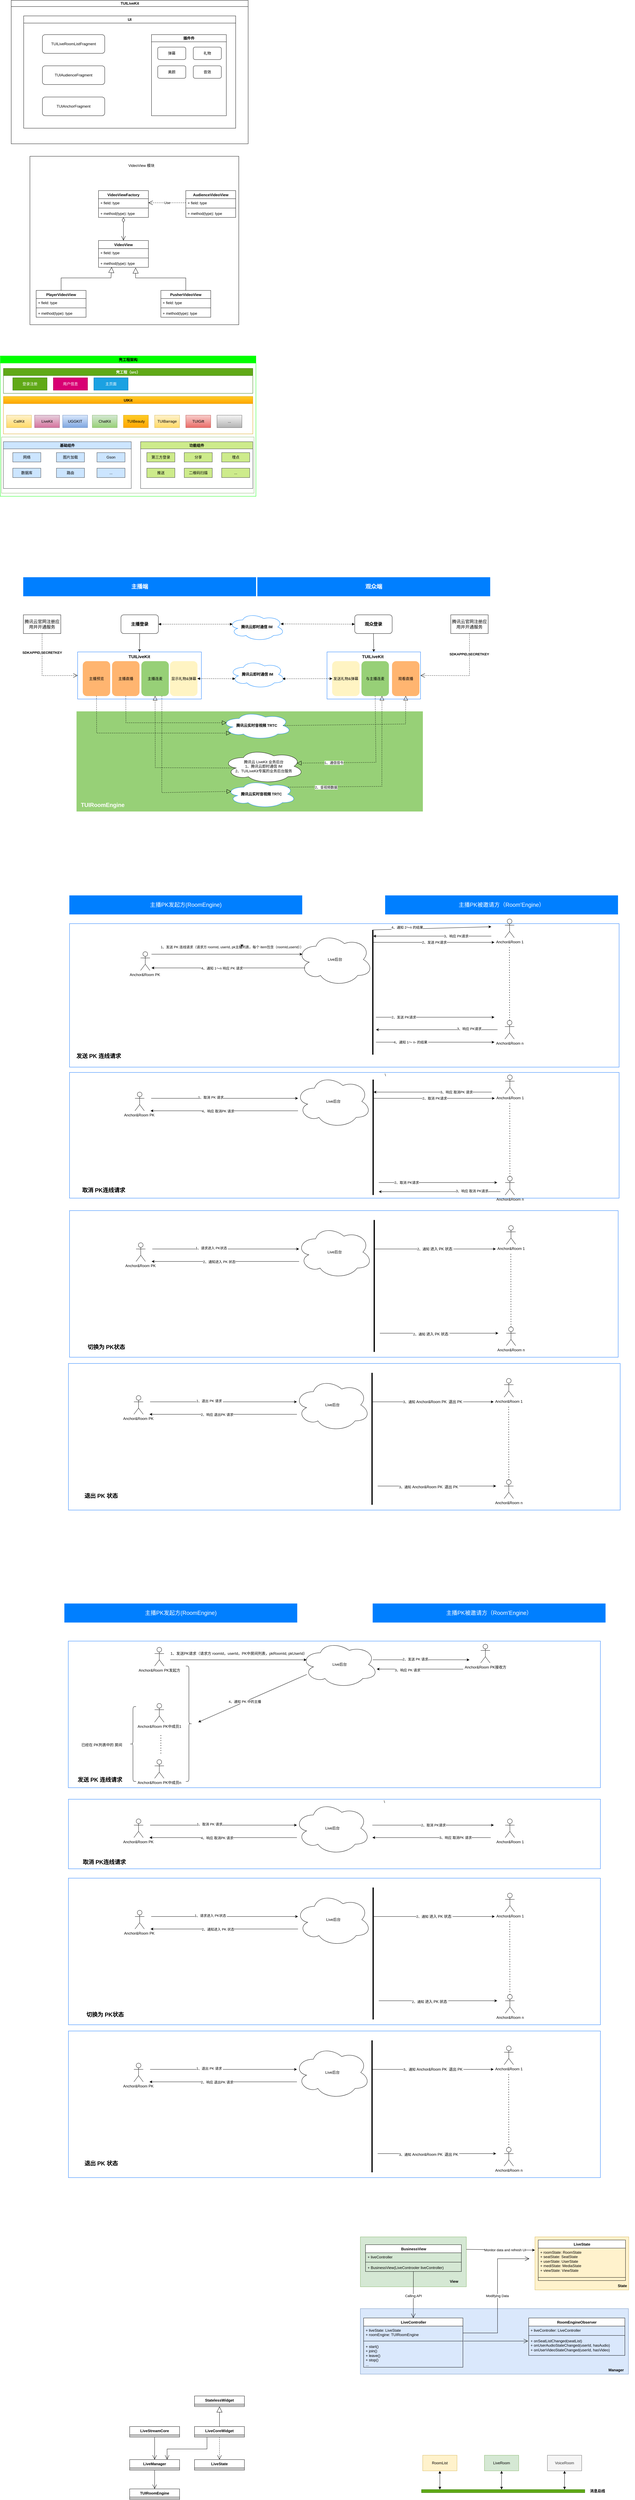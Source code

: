 <mxfile version="24.7.17">
  <diagram id="prtHgNgQTEPvFCAcTncT" name="Page-1">
    <mxGraphModel dx="564" dy="356" grid="1" gridSize="10" guides="1" tooltips="1" connect="1" arrows="1" fold="1" page="1" pageScale="1" pageWidth="827" pageHeight="1169" math="0" shadow="0">
      <root>
        <mxCell id="0" />
        <mxCell id="1" parent="0" />
        <mxCell id="4HHq9X6t-P7XbWQoDmz0-32" value="" style="html=1;whiteSpace=wrap;fillColor=#d5e8d4;strokeColor=#82b366;" parent="1" vertex="1">
          <mxGeometry x="1160" y="7240" width="340" height="160" as="geometry" />
        </mxCell>
        <mxCell id="4HHq9X6t-P7XbWQoDmz0-30" value="" style="html=1;whiteSpace=wrap;fillColor=#fff2cc;strokeColor=#d6b656;" parent="1" vertex="1">
          <mxGeometry x="1720" y="7240" width="301" height="170" as="geometry" />
        </mxCell>
        <mxCell id="4HHq9X6t-P7XbWQoDmz0-28" value="" style="html=1;whiteSpace=wrap;fillColor=#dae8fc;strokeColor=#6c8ebf;" parent="1" vertex="1">
          <mxGeometry x="1160" y="7470" width="860" height="210" as="geometry" />
        </mxCell>
        <mxCell id="mHG290BBdcEaQXyHD2Fr-53" value="" style="rounded=0;whiteSpace=wrap;html=1;strokeColor=#006CFF;" parent="1" vertex="1">
          <mxGeometry x="223" y="5330" width="1707" height="470" as="geometry" />
        </mxCell>
        <mxCell id="mHG290BBdcEaQXyHD2Fr-21" value="" style="rounded=0;whiteSpace=wrap;html=1;strokeColor=#006CFF;" parent="1" vertex="1">
          <mxGeometry x="227" y="3950" width="1760" height="470" as="geometry" />
        </mxCell>
        <mxCell id="mHG290BBdcEaQXyHD2Fr-4" value="" style="rounded=0;whiteSpace=wrap;html=1;strokeColor=#006CFF;" parent="1" vertex="1">
          <mxGeometry x="227" y="3507" width="1763" height="403" as="geometry" />
        </mxCell>
        <mxCell id="mHG290BBdcEaQXyHD2Fr-1" value="" style="rounded=0;whiteSpace=wrap;html=1;strokeColor=#006CFF;" parent="1" vertex="1">
          <mxGeometry x="227" y="3030" width="1763" height="460" as="geometry" />
        </mxCell>
        <mxCell id="U0rbw6reVC3A500WmU9E-67" value="" style="rounded=0;whiteSpace=wrap;html=1;fillColor=#97D077;strokeColor=#97D077;" parent="1" vertex="1">
          <mxGeometry x="250" y="2350" width="1110" height="320" as="geometry" />
        </mxCell>
        <mxCell id="qKdqZK4pxTI20FY4RLXW-25" value="" style="rounded=0;whiteSpace=wrap;html=1;fillColor=#FFFFFF;strokeColor=#82b366;" parent="1" vertex="1">
          <mxGeometry x="9" y="1470" width="810" height="180" as="geometry" />
        </mxCell>
        <mxCell id="Bm5xuSs-34fYkXy3SaaI-27" value="" style="rounded=0;whiteSpace=wrap;html=1;movable=0;resizable=0;rotatable=0;deletable=0;editable=0;locked=1;connectable=0;" parent="1" vertex="1">
          <mxGeometry x="100" y="570" width="670" height="540" as="geometry" />
        </mxCell>
        <mxCell id="dNxyNK7c78bLwvsdeMH5-11" value="TUILiveKit" style="swimlane;html=1;startSize=20;horizontal=1;containerType=tree;glass=0;" parent="1" vertex="1">
          <mxGeometry x="40" y="70" width="760" height="460" as="geometry" />
        </mxCell>
        <mxCell id="YKUUuAs3QgxlzlbzOPTa-2" value="UI" style="swimlane;whiteSpace=wrap;html=1;" parent="dNxyNK7c78bLwvsdeMH5-11" vertex="1">
          <mxGeometry x="40" y="50" width="680" height="360" as="geometry" />
        </mxCell>
        <mxCell id="YKUUuAs3QgxlzlbzOPTa-11" value="TUILiveRoomListFragment" style="rounded=1;whiteSpace=wrap;html=1;" parent="YKUUuAs3QgxlzlbzOPTa-2" vertex="1">
          <mxGeometry x="60" y="60" width="200" height="60" as="geometry" />
        </mxCell>
        <mxCell id="YKUUuAs3QgxlzlbzOPTa-12" value="TUIAudienceFragment" style="rounded=1;whiteSpace=wrap;html=1;" parent="YKUUuAs3QgxlzlbzOPTa-2" vertex="1">
          <mxGeometry x="60" y="160" width="200" height="60" as="geometry" />
        </mxCell>
        <mxCell id="YKUUuAs3QgxlzlbzOPTa-17" value="TUIAnchorFragment" style="rounded=1;whiteSpace=wrap;html=1;" parent="YKUUuAs3QgxlzlbzOPTa-2" vertex="1">
          <mxGeometry x="60" y="260" width="200" height="60" as="geometry" />
        </mxCell>
        <mxCell id="YKUUuAs3QgxlzlbzOPTa-18" value="插件件" style="swimlane;whiteSpace=wrap;html=1;" parent="YKUUuAs3QgxlzlbzOPTa-2" vertex="1">
          <mxGeometry x="410" y="60" width="240" height="260" as="geometry" />
        </mxCell>
        <mxCell id="YKUUuAs3QgxlzlbzOPTa-19" value="弹幕" style="rounded=1;whiteSpace=wrap;html=1;" parent="YKUUuAs3QgxlzlbzOPTa-18" vertex="1">
          <mxGeometry x="20" y="40" width="90" height="40" as="geometry" />
        </mxCell>
        <mxCell id="YKUUuAs3QgxlzlbzOPTa-20" value="礼物" style="rounded=1;whiteSpace=wrap;html=1;" parent="YKUUuAs3QgxlzlbzOPTa-18" vertex="1">
          <mxGeometry x="134" y="40" width="90" height="40" as="geometry" />
        </mxCell>
        <mxCell id="YKUUuAs3QgxlzlbzOPTa-21" value="美颜" style="rounded=1;whiteSpace=wrap;html=1;" parent="YKUUuAs3QgxlzlbzOPTa-18" vertex="1">
          <mxGeometry x="20" y="100" width="90" height="40" as="geometry" />
        </mxCell>
        <mxCell id="YKUUuAs3QgxlzlbzOPTa-22" value="音效" style="rounded=1;whiteSpace=wrap;html=1;" parent="YKUUuAs3QgxlzlbzOPTa-18" vertex="1">
          <mxGeometry x="134" y="100" width="90" height="40" as="geometry" />
        </mxCell>
        <mxCell id="Bm5xuSs-34fYkXy3SaaI-1" value="VideoView" style="swimlane;fontStyle=1;align=center;verticalAlign=top;childLayout=stackLayout;horizontal=1;startSize=26;horizontalStack=0;resizeParent=1;resizeParentMax=0;resizeLast=0;collapsible=1;marginBottom=0;whiteSpace=wrap;html=1;" parent="1" vertex="1">
          <mxGeometry x="320" y="840" width="160" height="86" as="geometry" />
        </mxCell>
        <mxCell id="Bm5xuSs-34fYkXy3SaaI-2" value="+ field: type" style="text;strokeColor=none;fillColor=none;align=left;verticalAlign=top;spacingLeft=4;spacingRight=4;overflow=hidden;rotatable=0;points=[[0,0.5],[1,0.5]];portConstraint=eastwest;whiteSpace=wrap;html=1;" parent="Bm5xuSs-34fYkXy3SaaI-1" vertex="1">
          <mxGeometry y="26" width="160" height="26" as="geometry" />
        </mxCell>
        <mxCell id="Bm5xuSs-34fYkXy3SaaI-3" value="" style="line;strokeWidth=1;fillColor=none;align=left;verticalAlign=middle;spacingTop=-1;spacingLeft=3;spacingRight=3;rotatable=0;labelPosition=right;points=[];portConstraint=eastwest;strokeColor=inherit;" parent="Bm5xuSs-34fYkXy3SaaI-1" vertex="1">
          <mxGeometry y="52" width="160" height="8" as="geometry" />
        </mxCell>
        <mxCell id="Bm5xuSs-34fYkXy3SaaI-4" value="+ method(type): type" style="text;strokeColor=none;fillColor=none;align=left;verticalAlign=top;spacingLeft=4;spacingRight=4;overflow=hidden;rotatable=0;points=[[0,0.5],[1,0.5]];portConstraint=eastwest;whiteSpace=wrap;html=1;" parent="Bm5xuSs-34fYkXy3SaaI-1" vertex="1">
          <mxGeometry y="60" width="160" height="26" as="geometry" />
        </mxCell>
        <mxCell id="Bm5xuSs-34fYkXy3SaaI-5" value="PusherVideoView" style="swimlane;fontStyle=1;align=center;verticalAlign=top;childLayout=stackLayout;horizontal=1;startSize=26;horizontalStack=0;resizeParent=1;resizeParentMax=0;resizeLast=0;collapsible=1;marginBottom=0;whiteSpace=wrap;html=1;" parent="1" vertex="1">
          <mxGeometry x="520" y="1000" width="160" height="86" as="geometry" />
        </mxCell>
        <mxCell id="Bm5xuSs-34fYkXy3SaaI-6" value="+ field: type" style="text;strokeColor=none;fillColor=none;align=left;verticalAlign=top;spacingLeft=4;spacingRight=4;overflow=hidden;rotatable=0;points=[[0,0.5],[1,0.5]];portConstraint=eastwest;whiteSpace=wrap;html=1;" parent="Bm5xuSs-34fYkXy3SaaI-5" vertex="1">
          <mxGeometry y="26" width="160" height="26" as="geometry" />
        </mxCell>
        <mxCell id="Bm5xuSs-34fYkXy3SaaI-7" value="" style="line;strokeWidth=1;fillColor=none;align=left;verticalAlign=middle;spacingTop=-1;spacingLeft=3;spacingRight=3;rotatable=0;labelPosition=right;points=[];portConstraint=eastwest;strokeColor=inherit;" parent="Bm5xuSs-34fYkXy3SaaI-5" vertex="1">
          <mxGeometry y="52" width="160" height="8" as="geometry" />
        </mxCell>
        <mxCell id="Bm5xuSs-34fYkXy3SaaI-8" value="+ method(type): type" style="text;strokeColor=none;fillColor=none;align=left;verticalAlign=top;spacingLeft=4;spacingRight=4;overflow=hidden;rotatable=0;points=[[0,0.5],[1,0.5]];portConstraint=eastwest;whiteSpace=wrap;html=1;" parent="Bm5xuSs-34fYkXy3SaaI-5" vertex="1">
          <mxGeometry y="60" width="160" height="26" as="geometry" />
        </mxCell>
        <mxCell id="Bm5xuSs-34fYkXy3SaaI-9" value="PlayerVideoView" style="swimlane;fontStyle=1;align=center;verticalAlign=top;childLayout=stackLayout;horizontal=1;startSize=26;horizontalStack=0;resizeParent=1;resizeParentMax=0;resizeLast=0;collapsible=1;marginBottom=0;whiteSpace=wrap;html=1;" parent="1" vertex="1">
          <mxGeometry x="120" y="1000" width="160" height="86" as="geometry" />
        </mxCell>
        <mxCell id="Bm5xuSs-34fYkXy3SaaI-10" value="+ field: type" style="text;strokeColor=none;fillColor=none;align=left;verticalAlign=top;spacingLeft=4;spacingRight=4;overflow=hidden;rotatable=0;points=[[0,0.5],[1,0.5]];portConstraint=eastwest;whiteSpace=wrap;html=1;" parent="Bm5xuSs-34fYkXy3SaaI-9" vertex="1">
          <mxGeometry y="26" width="160" height="26" as="geometry" />
        </mxCell>
        <mxCell id="Bm5xuSs-34fYkXy3SaaI-11" value="" style="line;strokeWidth=1;fillColor=none;align=left;verticalAlign=middle;spacingTop=-1;spacingLeft=3;spacingRight=3;rotatable=0;labelPosition=right;points=[];portConstraint=eastwest;strokeColor=inherit;" parent="Bm5xuSs-34fYkXy3SaaI-9" vertex="1">
          <mxGeometry y="52" width="160" height="8" as="geometry" />
        </mxCell>
        <mxCell id="Bm5xuSs-34fYkXy3SaaI-12" value="+ method(type): type" style="text;strokeColor=none;fillColor=none;align=left;verticalAlign=top;spacingLeft=4;spacingRight=4;overflow=hidden;rotatable=0;points=[[0,0.5],[1,0.5]];portConstraint=eastwest;whiteSpace=wrap;html=1;" parent="Bm5xuSs-34fYkXy3SaaI-9" vertex="1">
          <mxGeometry y="60" width="160" height="26" as="geometry" />
        </mxCell>
        <mxCell id="Bm5xuSs-34fYkXy3SaaI-13" value="AudienceVideoView" style="swimlane;fontStyle=1;align=center;verticalAlign=top;childLayout=stackLayout;horizontal=1;startSize=26;horizontalStack=0;resizeParent=1;resizeParentMax=0;resizeLast=0;collapsible=1;marginBottom=0;whiteSpace=wrap;html=1;" parent="1" vertex="1">
          <mxGeometry x="600" y="680" width="160" height="86" as="geometry" />
        </mxCell>
        <mxCell id="Bm5xuSs-34fYkXy3SaaI-14" value="+ field: type" style="text;strokeColor=none;fillColor=none;align=left;verticalAlign=top;spacingLeft=4;spacingRight=4;overflow=hidden;rotatable=0;points=[[0,0.5],[1,0.5]];portConstraint=eastwest;whiteSpace=wrap;html=1;" parent="Bm5xuSs-34fYkXy3SaaI-13" vertex="1">
          <mxGeometry y="26" width="160" height="26" as="geometry" />
        </mxCell>
        <mxCell id="Bm5xuSs-34fYkXy3SaaI-15" value="" style="line;strokeWidth=1;fillColor=none;align=left;verticalAlign=middle;spacingTop=-1;spacingLeft=3;spacingRight=3;rotatable=0;labelPosition=right;points=[];portConstraint=eastwest;strokeColor=inherit;" parent="Bm5xuSs-34fYkXy3SaaI-13" vertex="1">
          <mxGeometry y="52" width="160" height="8" as="geometry" />
        </mxCell>
        <mxCell id="Bm5xuSs-34fYkXy3SaaI-16" value="+ method(type): type" style="text;strokeColor=none;fillColor=none;align=left;verticalAlign=top;spacingLeft=4;spacingRight=4;overflow=hidden;rotatable=0;points=[[0,0.5],[1,0.5]];portConstraint=eastwest;whiteSpace=wrap;html=1;" parent="Bm5xuSs-34fYkXy3SaaI-13" vertex="1">
          <mxGeometry y="60" width="160" height="26" as="geometry" />
        </mxCell>
        <mxCell id="Bm5xuSs-34fYkXy3SaaI-17" value="VideoViewFactory" style="swimlane;fontStyle=1;align=center;verticalAlign=top;childLayout=stackLayout;horizontal=1;startSize=26;horizontalStack=0;resizeParent=1;resizeParentMax=0;resizeLast=0;collapsible=1;marginBottom=0;whiteSpace=wrap;html=1;" parent="1" vertex="1">
          <mxGeometry x="320" y="680" width="160" height="86" as="geometry" />
        </mxCell>
        <mxCell id="Bm5xuSs-34fYkXy3SaaI-18" value="+ field: type" style="text;strokeColor=none;fillColor=none;align=left;verticalAlign=top;spacingLeft=4;spacingRight=4;overflow=hidden;rotatable=0;points=[[0,0.5],[1,0.5]];portConstraint=eastwest;whiteSpace=wrap;html=1;" parent="Bm5xuSs-34fYkXy3SaaI-17" vertex="1">
          <mxGeometry y="26" width="160" height="26" as="geometry" />
        </mxCell>
        <mxCell id="Bm5xuSs-34fYkXy3SaaI-19" value="" style="line;strokeWidth=1;fillColor=none;align=left;verticalAlign=middle;spacingTop=-1;spacingLeft=3;spacingRight=3;rotatable=0;labelPosition=right;points=[];portConstraint=eastwest;strokeColor=inherit;" parent="Bm5xuSs-34fYkXy3SaaI-17" vertex="1">
          <mxGeometry y="52" width="160" height="8" as="geometry" />
        </mxCell>
        <mxCell id="Bm5xuSs-34fYkXy3SaaI-20" value="+ method(type): type" style="text;strokeColor=none;fillColor=none;align=left;verticalAlign=top;spacingLeft=4;spacingRight=4;overflow=hidden;rotatable=0;points=[[0,0.5],[1,0.5]];portConstraint=eastwest;whiteSpace=wrap;html=1;" parent="Bm5xuSs-34fYkXy3SaaI-17" vertex="1">
          <mxGeometry y="60" width="160" height="26" as="geometry" />
        </mxCell>
        <mxCell id="Bm5xuSs-34fYkXy3SaaI-22" value="" style="endArrow=block;endSize=16;endFill=0;html=1;rounded=0;exitX=0.5;exitY=0;exitDx=0;exitDy=0;entryX=0.263;entryY=0.962;entryDx=0;entryDy=0;entryPerimeter=0;" parent="1" source="Bm5xuSs-34fYkXy3SaaI-9" target="Bm5xuSs-34fYkXy3SaaI-4" edge="1">
          <mxGeometry width="160" relative="1" as="geometry">
            <mxPoint x="330" y="790" as="sourcePoint" />
            <mxPoint x="490" y="790" as="targetPoint" />
            <Array as="points">
              <mxPoint x="200" y="960" />
              <mxPoint x="360" y="960" />
            </Array>
          </mxGeometry>
        </mxCell>
        <mxCell id="Bm5xuSs-34fYkXy3SaaI-24" value="" style="endArrow=block;endSize=16;endFill=0;html=1;rounded=0;exitX=0.5;exitY=0;exitDx=0;exitDy=0;entryX=0.744;entryY=1.038;entryDx=0;entryDy=0;entryPerimeter=0;" parent="1" source="Bm5xuSs-34fYkXy3SaaI-5" target="Bm5xuSs-34fYkXy3SaaI-4" edge="1">
          <mxGeometry width="160" relative="1" as="geometry">
            <mxPoint x="330" y="790" as="sourcePoint" />
            <mxPoint x="490" y="790" as="targetPoint" />
            <Array as="points">
              <mxPoint x="600" y="960" />
              <mxPoint x="439" y="960" />
            </Array>
          </mxGeometry>
        </mxCell>
        <mxCell id="Bm5xuSs-34fYkXy3SaaI-25" value="" style="endArrow=open;html=1;endSize=12;startArrow=diamondThin;startSize=14;startFill=0;edgeStyle=orthogonalEdgeStyle;align=left;verticalAlign=bottom;rounded=0;" parent="1" edge="1">
          <mxGeometry x="-1" y="3" relative="1" as="geometry">
            <mxPoint x="400" y="766" as="sourcePoint" />
            <mxPoint x="400" y="840" as="targetPoint" />
            <Array as="points">
              <mxPoint x="400" y="809" />
            </Array>
          </mxGeometry>
        </mxCell>
        <mxCell id="Bm5xuSs-34fYkXy3SaaI-26" value="Use" style="endArrow=open;endSize=12;dashed=1;html=1;rounded=0;exitX=0;exitY=0.5;exitDx=0;exitDy=0;entryX=1;entryY=0.5;entryDx=0;entryDy=0;" parent="1" source="Bm5xuSs-34fYkXy3SaaI-14" target="Bm5xuSs-34fYkXy3SaaI-18" edge="1">
          <mxGeometry width="160" relative="1" as="geometry">
            <mxPoint x="480" y="790" as="sourcePoint" />
            <mxPoint x="640" y="790" as="targetPoint" />
          </mxGeometry>
        </mxCell>
        <mxCell id="Bm5xuSs-34fYkXy3SaaI-28" value="VideoView 模块" style="text;html=1;strokeColor=none;fillColor=none;align=center;verticalAlign=middle;whiteSpace=wrap;rounded=0;movable=0;resizable=0;rotatable=0;deletable=0;editable=0;locked=1;connectable=0;" parent="1" vertex="1">
          <mxGeometry x="395" y="585" width="125" height="30" as="geometry" />
        </mxCell>
        <mxCell id="qKdqZK4pxTI20FY4RLXW-4" value="基础组件" style="swimlane;fillColor=#cce5ff;strokeColor=#36393d;" parent="1" vertex="1">
          <mxGeometry x="15" y="1485" width="410" height="150" as="geometry" />
        </mxCell>
        <mxCell id="qKdqZK4pxTI20FY4RLXW-5" value="功能组件" style="swimlane;fillColor=#cdeb8b;strokeColor=#36393d;" parent="1" vertex="1">
          <mxGeometry x="455" y="1485" width="360" height="150" as="geometry" />
        </mxCell>
        <mxCell id="qKdqZK4pxTI20FY4RLXW-7" value="壳工程架构" style="swimlane;fillColor=#00FF00;strokeColor=#00FF00;" parent="1" vertex="1">
          <mxGeometry x="5" y="1210" width="820" height="450" as="geometry" />
        </mxCell>
        <mxCell id="qKdqZK4pxTI20FY4RLXW-8" value="网络" style="rounded=0;whiteSpace=wrap;html=1;fillColor=#cce5ff;strokeColor=#36393d;" parent="qKdqZK4pxTI20FY4RLXW-7" vertex="1">
          <mxGeometry x="40" y="310" width="90" height="30" as="geometry" />
        </mxCell>
        <mxCell id="qKdqZK4pxTI20FY4RLXW-9" value="数据库" style="rounded=0;whiteSpace=wrap;html=1;fillColor=#cce5ff;strokeColor=#36393d;" parent="qKdqZK4pxTI20FY4RLXW-7" vertex="1">
          <mxGeometry x="40" y="360" width="90" height="30" as="geometry" />
        </mxCell>
        <mxCell id="qKdqZK4pxTI20FY4RLXW-10" value="图片加载" style="rounded=0;whiteSpace=wrap;html=1;fillColor=#cce5ff;strokeColor=#36393d;" parent="qKdqZK4pxTI20FY4RLXW-7" vertex="1">
          <mxGeometry x="180" y="310" width="90" height="30" as="geometry" />
        </mxCell>
        <mxCell id="qKdqZK4pxTI20FY4RLXW-11" value="路由" style="rounded=0;whiteSpace=wrap;html=1;fillColor=#cce5ff;strokeColor=#36393d;" parent="qKdqZK4pxTI20FY4RLXW-7" vertex="1">
          <mxGeometry x="180" y="360" width="90" height="30" as="geometry" />
        </mxCell>
        <mxCell id="qKdqZK4pxTI20FY4RLXW-12" value="Gson" style="rounded=0;whiteSpace=wrap;html=1;fillColor=#cce5ff;strokeColor=#36393d;" parent="qKdqZK4pxTI20FY4RLXW-7" vertex="1">
          <mxGeometry x="310" y="310" width="90" height="30" as="geometry" />
        </mxCell>
        <mxCell id="qKdqZK4pxTI20FY4RLXW-19" value="..." style="rounded=0;whiteSpace=wrap;html=1;fillColor=#cce5ff;strokeColor=#36393d;" parent="qKdqZK4pxTI20FY4RLXW-7" vertex="1">
          <mxGeometry x="310" y="360" width="90" height="30" as="geometry" />
        </mxCell>
        <mxCell id="qKdqZK4pxTI20FY4RLXW-20" value="第三方登录" style="rounded=0;whiteSpace=wrap;html=1;fillColor=#cdeb8b;strokeColor=#36393d;" parent="qKdqZK4pxTI20FY4RLXW-7" vertex="1">
          <mxGeometry x="470" y="310" width="90" height="30" as="geometry" />
        </mxCell>
        <mxCell id="qKdqZK4pxTI20FY4RLXW-21" value="分享" style="rounded=0;whiteSpace=wrap;html=1;fillColor=#cdeb8b;strokeColor=#36393d;" parent="qKdqZK4pxTI20FY4RLXW-7" vertex="1">
          <mxGeometry x="590" y="310" width="90" height="30" as="geometry" />
        </mxCell>
        <mxCell id="qKdqZK4pxTI20FY4RLXW-22" value="埋点" style="rounded=0;whiteSpace=wrap;html=1;fillColor=#cdeb8b;strokeColor=#36393d;" parent="qKdqZK4pxTI20FY4RLXW-7" vertex="1">
          <mxGeometry x="710" y="310" width="90" height="30" as="geometry" />
        </mxCell>
        <mxCell id="qKdqZK4pxTI20FY4RLXW-24" value="推送" style="rounded=0;whiteSpace=wrap;html=1;fillColor=#cdeb8b;strokeColor=#36393d;" parent="qKdqZK4pxTI20FY4RLXW-7" vertex="1">
          <mxGeometry x="470" y="360" width="90" height="30" as="geometry" />
        </mxCell>
        <mxCell id="qKdqZK4pxTI20FY4RLXW-33" value="UIKit" style="swimlane;fillColor=#ffcd28;strokeColor=#d79b00;gradientColor=#ffa500;" parent="qKdqZK4pxTI20FY4RLXW-7" vertex="1">
          <mxGeometry x="10" y="130" width="800" height="120" as="geometry" />
        </mxCell>
        <mxCell id="qKdqZK4pxTI20FY4RLXW-29" value="LiveKit" style="rounded=0;whiteSpace=wrap;html=1;fillColor=#e6d0de;strokeColor=#996185;gradientColor=#d5739d;" parent="qKdqZK4pxTI20FY4RLXW-33" vertex="1">
          <mxGeometry x="100" y="60" width="80" height="40" as="geometry" />
        </mxCell>
        <mxCell id="qKdqZK4pxTI20FY4RLXW-28" value="CallKit" style="rounded=0;whiteSpace=wrap;html=1;fillColor=#fff2cc;strokeColor=#d6b656;gradientColor=#ffd966;" parent="qKdqZK4pxTI20FY4RLXW-33" vertex="1">
          <mxGeometry x="10" y="60" width="80" height="40" as="geometry" />
        </mxCell>
        <mxCell id="qKdqZK4pxTI20FY4RLXW-31" value="UGGKIT" style="rounded=0;whiteSpace=wrap;html=1;fillColor=#dae8fc;strokeColor=#6c8ebf;gradientColor=#7ea6e0;" parent="qKdqZK4pxTI20FY4RLXW-33" vertex="1">
          <mxGeometry x="190" y="60" width="80" height="40" as="geometry" />
        </mxCell>
        <mxCell id="sze4PZu37mG5Or_dmL7Z-6" value="ChatKit" style="rounded=0;whiteSpace=wrap;html=1;fillColor=#d5e8d4;strokeColor=#82b366;gradientColor=#97d077;" parent="qKdqZK4pxTI20FY4RLXW-33" vertex="1">
          <mxGeometry x="285" y="60" width="80" height="40" as="geometry" />
        </mxCell>
        <mxCell id="sze4PZu37mG5Or_dmL7Z-7" value="TUIBeauty" style="rounded=0;whiteSpace=wrap;html=1;fillColor=#ffcd28;strokeColor=#d79b00;gradientColor=#ffa500;" parent="qKdqZK4pxTI20FY4RLXW-33" vertex="1">
          <mxGeometry x="385" y="60" width="80" height="40" as="geometry" />
        </mxCell>
        <mxCell id="sze4PZu37mG5Or_dmL7Z-8" value="TUIBarrage" style="rounded=0;whiteSpace=wrap;html=1;fillColor=#fff2cc;strokeColor=#d6b656;gradientColor=#ffd966;" parent="qKdqZK4pxTI20FY4RLXW-33" vertex="1">
          <mxGeometry x="485" y="60" width="80" height="40" as="geometry" />
        </mxCell>
        <mxCell id="sze4PZu37mG5Or_dmL7Z-9" value="TUIGift" style="rounded=0;whiteSpace=wrap;html=1;fillColor=#f8cecc;strokeColor=#b85450;gradientColor=#ea6b66;" parent="qKdqZK4pxTI20FY4RLXW-33" vertex="1">
          <mxGeometry x="585" y="60" width="80" height="40" as="geometry" />
        </mxCell>
        <mxCell id="sze4PZu37mG5Or_dmL7Z-19" value="..." style="rounded=0;whiteSpace=wrap;html=1;fillColor=#f5f5f5;strokeColor=#666666;gradientColor=#b3b3b3;" parent="qKdqZK4pxTI20FY4RLXW-33" vertex="1">
          <mxGeometry x="685" y="60" width="80" height="40" as="geometry" />
        </mxCell>
        <mxCell id="qKdqZK4pxTI20FY4RLXW-36" value="壳工程（src）" style="swimlane;fillColor=#60a917;strokeColor=#2D7600;fontColor=#ffffff;" parent="1" vertex="1">
          <mxGeometry x="15" y="1250" width="800" height="80" as="geometry" />
        </mxCell>
        <mxCell id="qKdqZK4pxTI20FY4RLXW-37" value="登录注册" style="rounded=0;whiteSpace=wrap;html=1;fillColor=#60a917;strokeColor=#2D7600;fontColor=#ffffff;" parent="qKdqZK4pxTI20FY4RLXW-36" vertex="1">
          <mxGeometry x="30" y="30" width="110" height="40" as="geometry" />
        </mxCell>
        <mxCell id="qKdqZK4pxTI20FY4RLXW-38" value="用户信息" style="rounded=0;whiteSpace=wrap;html=1;fillColor=#d80073;strokeColor=#A50040;fontColor=#ffffff;" parent="qKdqZK4pxTI20FY4RLXW-36" vertex="1">
          <mxGeometry x="160" y="30" width="110" height="40" as="geometry" />
        </mxCell>
        <mxCell id="qKdqZK4pxTI20FY4RLXW-39" value="主页面" style="rounded=0;whiteSpace=wrap;html=1;fillColor=#1ba1e2;strokeColor=#006EAF;fontColor=#ffffff;" parent="qKdqZK4pxTI20FY4RLXW-36" vertex="1">
          <mxGeometry x="290" y="30" width="110" height="40" as="geometry" />
        </mxCell>
        <mxCell id="sze4PZu37mG5Or_dmL7Z-2" value="二维码扫描" style="rounded=0;whiteSpace=wrap;html=1;fillColor=#cdeb8b;strokeColor=#36393d;" parent="1" vertex="1">
          <mxGeometry x="595" y="1570" width="90" height="30" as="geometry" />
        </mxCell>
        <mxCell id="sze4PZu37mG5Or_dmL7Z-21" value="..." style="rounded=0;whiteSpace=wrap;html=1;fillColor=#cdeb8b;strokeColor=#36393d;" parent="1" vertex="1">
          <mxGeometry x="715" y="1570" width="90" height="30" as="geometry" />
        </mxCell>
        <mxCell id="U0rbw6reVC3A500WmU9E-5" value="&lt;font color=&quot;#ffffff&quot; style=&quot;font-size: 18px;&quot;&gt;&lt;b&gt;主播端&lt;/b&gt;&lt;/font&gt;" style="rounded=0;whiteSpace=wrap;html=1;strokeColor=#007FFF;fillColor=#007FFF;" parent="1" vertex="1">
          <mxGeometry x="79" y="1920" width="746" height="60" as="geometry" />
        </mxCell>
        <mxCell id="U0rbw6reVC3A500WmU9E-6" value="&lt;font style=&quot;font-size: 18px;&quot; color=&quot;#ffffff&quot;&gt;&lt;b&gt;观众端&lt;/b&gt;&lt;/font&gt;" style="rounded=0;whiteSpace=wrap;html=1;strokeColor=#007FFF;fillColor=#007FFF;" parent="1" vertex="1">
          <mxGeometry x="830" y="1920" width="746" height="60" as="geometry" />
        </mxCell>
        <mxCell id="U0rbw6reVC3A500WmU9E-7" value="&lt;font style=&quot;font-size: 14px;&quot;&gt;&lt;b&gt;主播登录&lt;/b&gt;&lt;/font&gt;" style="rounded=1;whiteSpace=wrap;html=1;" parent="1" vertex="1">
          <mxGeometry x="392" y="2040" width="120" height="60" as="geometry" />
        </mxCell>
        <mxCell id="U0rbw6reVC3A500WmU9E-9" value="" style="endArrow=classic;html=1;rounded=0;exitX=0.5;exitY=1;exitDx=0;exitDy=0;entryX=0.5;entryY=0;entryDx=0;entryDy=0;" parent="1" source="U0rbw6reVC3A500WmU9E-7" target="U0rbw6reVC3A500WmU9E-10" edge="1">
          <mxGeometry width="50" height="50" relative="1" as="geometry">
            <mxPoint x="830" y="2170" as="sourcePoint" />
            <mxPoint x="452" y="2160" as="targetPoint" />
          </mxGeometry>
        </mxCell>
        <mxCell id="U0rbw6reVC3A500WmU9E-10" value="" style="rounded=0;whiteSpace=wrap;html=1;strokeColor=#006CFF;" parent="1" vertex="1">
          <mxGeometry x="253" y="2159" width="397" height="151" as="geometry" />
        </mxCell>
        <mxCell id="U0rbw6reVC3A500WmU9E-14" value="&lt;font style=&quot;font-size: 14px;&quot;&gt;&lt;b&gt;TUILiveKit&lt;/b&gt;&lt;/font&gt;" style="text;html=1;align=center;verticalAlign=middle;whiteSpace=wrap;rounded=0;" parent="1" vertex="1">
          <mxGeometry x="420.5" y="2159" width="60" height="30" as="geometry" />
        </mxCell>
        <mxCell id="U0rbw6reVC3A500WmU9E-17" value="主播预览" style="rounded=1;whiteSpace=wrap;html=1;fillColor=#FFB570;strokeColor=#FFB570;" parent="1" vertex="1">
          <mxGeometry x="270" y="2189" width="87" height="111" as="geometry" />
        </mxCell>
        <mxCell id="U0rbw6reVC3A500WmU9E-18" value="主播直播" style="rounded=1;whiteSpace=wrap;html=1;strokeColor=#FFB570;fillColor=#FFB570;" parent="1" vertex="1">
          <mxGeometry x="364" y="2189" width="87" height="111" as="geometry" />
        </mxCell>
        <mxCell id="U0rbw6reVC3A500WmU9E-19" value="主播连麦" style="rounded=1;whiteSpace=wrap;html=1;fillColor=#97D077;strokeColor=#97D077;" parent="1" vertex="1">
          <mxGeometry x="458" y="2189" width="87" height="111" as="geometry" />
        </mxCell>
        <mxCell id="U0rbw6reVC3A500WmU9E-22" value="&lt;font style=&quot;font-size: 14px;&quot;&gt;&lt;b&gt;观众登录&lt;/b&gt;&lt;/font&gt;" style="rounded=1;whiteSpace=wrap;html=1;" parent="1" vertex="1">
          <mxGeometry x="1142" y="2040" width="120" height="60" as="geometry" />
        </mxCell>
        <mxCell id="U0rbw6reVC3A500WmU9E-23" value="" style="endArrow=classic;html=1;rounded=0;exitX=0.5;exitY=1;exitDx=0;exitDy=0;entryX=0.5;entryY=0;entryDx=0;entryDy=0;" parent="1" source="U0rbw6reVC3A500WmU9E-22" target="U0rbw6reVC3A500WmU9E-24" edge="1">
          <mxGeometry width="50" height="50" relative="1" as="geometry">
            <mxPoint x="1580" y="2170" as="sourcePoint" />
            <mxPoint x="1202" y="2160" as="targetPoint" />
          </mxGeometry>
        </mxCell>
        <mxCell id="U0rbw6reVC3A500WmU9E-24" value="" style="rounded=0;whiteSpace=wrap;html=1;strokeColor=#006CFF;" parent="1" vertex="1">
          <mxGeometry x="1053" y="2159" width="300" height="151" as="geometry" />
        </mxCell>
        <mxCell id="U0rbw6reVC3A500WmU9E-25" value="&lt;font style=&quot;font-size: 14px;&quot;&gt;&lt;b&gt;TUILiveKit&lt;/b&gt;&lt;/font&gt;" style="text;html=1;align=center;verticalAlign=middle;whiteSpace=wrap;rounded=0;" parent="1" vertex="1">
          <mxGeometry x="1170" y="2159" width="60" height="30" as="geometry" />
        </mxCell>
        <mxCell id="U0rbw6reVC3A500WmU9E-26" value="观看直播" style="rounded=1;whiteSpace=wrap;html=1;fillColor=#FFB570;strokeColor=#FFB570;" parent="1" vertex="1">
          <mxGeometry x="1262" y="2189" width="87" height="111" as="geometry" />
        </mxCell>
        <mxCell id="U0rbw6reVC3A500WmU9E-27" value="与主播连麦" style="rounded=1;whiteSpace=wrap;html=1;strokeColor=#97D077;fillColor=#97D077;" parent="1" vertex="1">
          <mxGeometry x="1164" y="2189" width="87" height="111" as="geometry" />
        </mxCell>
        <mxCell id="U0rbw6reVC3A500WmU9E-28" value="发送礼物&amp;amp;弹幕" style="rounded=1;whiteSpace=wrap;html=1;fillColor=#FFF4C3;strokeColor=#FFF4C3;" parent="1" vertex="1">
          <mxGeometry x="1070" y="2189" width="87" height="111" as="geometry" />
        </mxCell>
        <mxCell id="U0rbw6reVC3A500WmU9E-34" value="&lt;b&gt;腾讯云实时音视频 TRTC&lt;/b&gt;" style="ellipse;shape=cloud;whiteSpace=wrap;html=1;strokeColor=#007FFF;" parent="1" vertex="1">
          <mxGeometry x="715" y="2350" width="225" height="90" as="geometry" />
        </mxCell>
        <mxCell id="U0rbw6reVC3A500WmU9E-35" value="显示礼物&amp;amp;弹幕" style="rounded=1;whiteSpace=wrap;html=1;strokeColor=#FFF4C3;fillColor=#FFF4C3;" parent="1" vertex="1">
          <mxGeometry x="550" y="2189" width="87" height="111" as="geometry" />
        </mxCell>
        <mxCell id="U0rbw6reVC3A500WmU9E-36" value="" style="endArrow=block;dashed=1;endFill=0;endSize=12;html=1;rounded=0;entryX=0.5;entryY=1;entryDx=0;entryDy=0;exitX=0.875;exitY=0.5;exitDx=0;exitDy=0;exitPerimeter=0;" parent="1" source="U0rbw6reVC3A500WmU9E-34" target="U0rbw6reVC3A500WmU9E-26" edge="1">
          <mxGeometry width="160" relative="1" as="geometry">
            <mxPoint x="850" y="2310" as="sourcePoint" />
            <mxPoint x="1010" y="2310" as="targetPoint" />
            <Array as="points">
              <mxPoint x="1305" y="2390" />
            </Array>
          </mxGeometry>
        </mxCell>
        <mxCell id="U0rbw6reVC3A500WmU9E-37" value="" style="endArrow=block;dashed=1;endFill=0;endSize=12;html=1;rounded=0;exitX=0.5;exitY=1;exitDx=0;exitDy=0;entryX=0.07;entryY=0.4;entryDx=0;entryDy=0;entryPerimeter=0;" parent="1" source="U0rbw6reVC3A500WmU9E-18" target="U0rbw6reVC3A500WmU9E-34" edge="1">
          <mxGeometry width="160" relative="1" as="geometry">
            <mxPoint x="850" y="2310" as="sourcePoint" />
            <mxPoint x="1010" y="2310" as="targetPoint" />
            <Array as="points">
              <mxPoint x="408" y="2386" />
            </Array>
          </mxGeometry>
        </mxCell>
        <mxCell id="U0rbw6reVC3A500WmU9E-38" value="" style="endArrow=block;dashed=1;endFill=0;endSize=12;html=1;rounded=0;exitX=0.88;exitY=0.25;exitDx=0;exitDy=0;entryX=0.75;entryY=1;entryDx=0;entryDy=0;exitPerimeter=0;" parent="1" source="U0rbw6reVC3A500WmU9E-43" target="U0rbw6reVC3A500WmU9E-27" edge="1">
          <mxGeometry width="160" relative="1" as="geometry">
            <mxPoint x="850" y="2310" as="sourcePoint" />
            <mxPoint x="1010" y="2310" as="targetPoint" />
            <Array as="points">
              <mxPoint x="1229" y="2590" />
            </Array>
          </mxGeometry>
        </mxCell>
        <mxCell id="U0rbw6reVC3A500WmU9E-48" value="Text" style="edgeLabel;html=1;align=center;verticalAlign=middle;resizable=0;points=[];" parent="U0rbw6reVC3A500WmU9E-38" vertex="1" connectable="0">
          <mxGeometry x="-0.674" relative="1" as="geometry">
            <mxPoint x="1" as="offset" />
          </mxGeometry>
        </mxCell>
        <mxCell id="U0rbw6reVC3A500WmU9E-49" value="2、音视频数据" style="edgeLabel;html=1;align=center;verticalAlign=middle;resizable=0;points=[];" parent="U0rbw6reVC3A500WmU9E-38" vertex="1" connectable="0">
          <mxGeometry x="-0.592" y="-1" relative="1" as="geometry">
            <mxPoint x="1" as="offset" />
          </mxGeometry>
        </mxCell>
        <mxCell id="U0rbw6reVC3A500WmU9E-39" value="" style="endArrow=block;dashed=1;endFill=0;endSize=12;html=1;rounded=0;entryX=0.5;entryY=1;entryDx=0;entryDy=0;exitX=0.16;exitY=0.55;exitDx=0;exitDy=0;exitPerimeter=0;" parent="1" source="U0rbw6reVC3A500WmU9E-78" target="U0rbw6reVC3A500WmU9E-19" edge="1">
          <mxGeometry width="160" relative="1" as="geometry">
            <mxPoint x="655" y="2530" as="sourcePoint" />
            <mxPoint x="1010" y="2310" as="targetPoint" />
            <Array as="points">
              <mxPoint x="502" y="2530" />
            </Array>
          </mxGeometry>
        </mxCell>
        <mxCell id="U0rbw6reVC3A500WmU9E-40" value="" style="endArrow=block;dashed=1;endFill=0;endSize=12;html=1;rounded=0;exitX=0.5;exitY=1;exitDx=0;exitDy=0;entryX=0.91;entryY=0.409;entryDx=0;entryDy=0;entryPerimeter=0;" parent="1" source="U0rbw6reVC3A500WmU9E-27" target="U0rbw6reVC3A500WmU9E-78" edge="1">
          <mxGeometry width="160" relative="1" as="geometry">
            <mxPoint x="850" y="2310" as="sourcePoint" />
            <mxPoint x="970" y="2513" as="targetPoint" />
            <Array as="points">
              <mxPoint x="1210" y="2513" />
            </Array>
          </mxGeometry>
        </mxCell>
        <mxCell id="U0rbw6reVC3A500WmU9E-47" value="1、通信信令" style="edgeLabel;html=1;align=center;verticalAlign=middle;resizable=0;points=[];" parent="U0rbw6reVC3A500WmU9E-40" vertex="1" connectable="0">
          <mxGeometry x="0.493" y="-1" relative="1" as="geometry">
            <mxPoint as="offset" />
          </mxGeometry>
        </mxCell>
        <mxCell id="U0rbw6reVC3A500WmU9E-43" value="&lt;b&gt;腾讯云实时音视频 TRTC&lt;/b&gt;" style="ellipse;shape=cloud;whiteSpace=wrap;html=1;strokeColor=#007FFF;" parent="1" vertex="1">
          <mxGeometry x="730" y="2570" width="225" height="90" as="geometry" />
        </mxCell>
        <mxCell id="U0rbw6reVC3A500WmU9E-44" value="" style="endArrow=block;dashed=1;endFill=0;endSize=12;html=1;rounded=0;exitX=0.75;exitY=1;exitDx=0;exitDy=0;entryX=0.07;entryY=0.4;entryDx=0;entryDy=0;entryPerimeter=0;" parent="1" source="U0rbw6reVC3A500WmU9E-19" target="U0rbw6reVC3A500WmU9E-43" edge="1">
          <mxGeometry width="160" relative="1" as="geometry">
            <mxPoint x="780" y="2390" as="sourcePoint" />
            <mxPoint x="560" y="2570" as="targetPoint" />
            <Array as="points">
              <mxPoint x="523" y="2610" />
            </Array>
          </mxGeometry>
        </mxCell>
        <mxCell id="U0rbw6reVC3A500WmU9E-50" value="&lt;b&gt;腾讯云即时通信 IM&lt;/b&gt;" style="ellipse;shape=cloud;whiteSpace=wrap;html=1;strokeColor=#007FFF;" parent="1" vertex="1">
          <mxGeometry x="740" y="2186" width="180" height="90" as="geometry" />
        </mxCell>
        <mxCell id="U0rbw6reVC3A500WmU9E-53" value="" style="endArrow=block;startArrow=block;endFill=1;startFill=1;html=1;rounded=0;exitX=1;exitY=0.5;exitDx=0;exitDy=0;entryX=0.104;entryY=0.653;entryDx=0;entryDy=0;entryPerimeter=0;dashed=1;" parent="1" source="U0rbw6reVC3A500WmU9E-35" target="U0rbw6reVC3A500WmU9E-50" edge="1">
          <mxGeometry width="160" relative="1" as="geometry">
            <mxPoint x="770" y="2310" as="sourcePoint" />
            <mxPoint x="930" y="2310" as="targetPoint" />
          </mxGeometry>
        </mxCell>
        <mxCell id="U0rbw6reVC3A500WmU9E-56" value="" style="endArrow=block;startArrow=block;endFill=1;startFill=1;html=1;rounded=0;entryX=0;entryY=0.5;entryDx=0;entryDy=0;dashed=1;" parent="1" target="U0rbw6reVC3A500WmU9E-28" edge="1">
          <mxGeometry width="160" relative="1" as="geometry">
            <mxPoint x="910" y="2245" as="sourcePoint" />
            <mxPoint x="769" y="2255" as="targetPoint" />
          </mxGeometry>
        </mxCell>
        <mxCell id="U0rbw6reVC3A500WmU9E-57" value="&lt;font style=&quot;font-size: 14px;&quot;&gt;腾讯云官网注册应用并开通服务&lt;/font&gt;" style="rounded=0;whiteSpace=wrap;html=1;" parent="1" vertex="1">
          <mxGeometry x="79" y="2040" width="120" height="60" as="geometry" />
        </mxCell>
        <mxCell id="U0rbw6reVC3A500WmU9E-58" value="&lt;font style=&quot;font-size: 14px;&quot;&gt;腾讯云官网注册应用并开通服务&lt;/font&gt;" style="rounded=0;whiteSpace=wrap;html=1;" parent="1" vertex="1">
          <mxGeometry x="1450" y="2040" width="120" height="60" as="geometry" />
        </mxCell>
        <mxCell id="U0rbw6reVC3A500WmU9E-60" value="" style="endArrow=open;endSize=12;dashed=1;html=1;rounded=0;exitX=0.5;exitY=1;exitDx=0;exitDy=0;entryX=0;entryY=0.5;entryDx=0;entryDy=0;" parent="1" source="U0rbw6reVC3A500WmU9E-57" target="U0rbw6reVC3A500WmU9E-10" edge="1">
          <mxGeometry x="-0.002" width="160" relative="1" as="geometry">
            <mxPoint x="780" y="2350" as="sourcePoint" />
            <mxPoint x="940" y="2350" as="targetPoint" />
            <Array as="points">
              <mxPoint x="139" y="2235" />
            </Array>
            <mxPoint as="offset" />
          </mxGeometry>
        </mxCell>
        <mxCell id="U0rbw6reVC3A500WmU9E-63" value="&lt;b&gt;SDKAPPID,SECRETKEY&lt;/b&gt;" style="edgeLabel;html=1;align=center;verticalAlign=middle;resizable=0;points=[];" parent="U0rbw6reVC3A500WmU9E-60" vertex="1" connectable="0">
          <mxGeometry x="-0.524" relative="1" as="geometry">
            <mxPoint y="1" as="offset" />
          </mxGeometry>
        </mxCell>
        <mxCell id="U0rbw6reVC3A500WmU9E-61" value="" style="endArrow=open;endSize=12;dashed=1;html=1;rounded=0;exitX=0.5;exitY=1;exitDx=0;exitDy=0;entryX=1;entryY=0.5;entryDx=0;entryDy=0;" parent="1" source="U0rbw6reVC3A500WmU9E-58" target="U0rbw6reVC3A500WmU9E-24" edge="1">
          <mxGeometry width="160" relative="1" as="geometry">
            <mxPoint x="780" y="2350" as="sourcePoint" />
            <mxPoint x="940" y="2350" as="targetPoint" />
            <Array as="points">
              <mxPoint x="1510" y="2235" />
            </Array>
          </mxGeometry>
        </mxCell>
        <mxCell id="U0rbw6reVC3A500WmU9E-62" value="&lt;b&gt;SDKAPPID,SECRETKEY&lt;/b&gt;" style="edgeLabel;html=1;align=center;verticalAlign=middle;resizable=0;points=[];" parent="U0rbw6reVC3A500WmU9E-61" vertex="1" connectable="0">
          <mxGeometry x="-0.555" y="-1" relative="1" as="geometry">
            <mxPoint y="1" as="offset" />
          </mxGeometry>
        </mxCell>
        <mxCell id="U0rbw6reVC3A500WmU9E-64" value="" style="endArrow=block;dashed=1;endFill=0;endSize=12;html=1;rounded=0;exitX=0.5;exitY=1;exitDx=0;exitDy=0;entryX=0.13;entryY=0.77;entryDx=0;entryDy=0;entryPerimeter=0;" parent="1" source="U0rbw6reVC3A500WmU9E-17" target="U0rbw6reVC3A500WmU9E-34" edge="1">
          <mxGeometry width="160" relative="1" as="geometry">
            <mxPoint x="780" y="2350" as="sourcePoint" />
            <mxPoint x="730" y="2390" as="targetPoint" />
            <Array as="points">
              <mxPoint x="314" y="2419" />
            </Array>
          </mxGeometry>
        </mxCell>
        <mxCell id="U0rbw6reVC3A500WmU9E-73" value="&lt;font color=&quot;#ffffff&quot; style=&quot;font-size: 18px;&quot;&gt;&lt;b&gt;TUIRoomEngine&lt;/b&gt;&lt;/font&gt;" style="text;html=1;align=center;verticalAlign=middle;whiteSpace=wrap;rounded=0;" parent="1" vertex="1">
          <mxGeometry x="301.5" y="2630" width="62.5" height="40" as="geometry" />
        </mxCell>
        <mxCell id="U0rbw6reVC3A500WmU9E-74" value="&lt;b&gt;腾讯云即时通信 IM&lt;/b&gt;" style="ellipse;shape=cloud;whiteSpace=wrap;html=1;strokeColor=#007FFF;" parent="1" vertex="1">
          <mxGeometry x="737.5" y="2034" width="180" height="90" as="geometry" />
        </mxCell>
        <mxCell id="U0rbw6reVC3A500WmU9E-75" value="" style="endArrow=block;startArrow=block;endFill=1;startFill=1;html=1;rounded=0;exitX=1;exitY=0.5;exitDx=0;exitDy=0;entryX=0.07;entryY=0.4;entryDx=0;entryDy=0;entryPerimeter=0;dashed=1;" parent="1" source="U0rbw6reVC3A500WmU9E-7" target="U0rbw6reVC3A500WmU9E-74" edge="1">
          <mxGeometry width="160" relative="1" as="geometry">
            <mxPoint x="647" y="2254" as="sourcePoint" />
            <mxPoint x="769" y="2255" as="targetPoint" />
          </mxGeometry>
        </mxCell>
        <mxCell id="U0rbw6reVC3A500WmU9E-76" value="" style="endArrow=block;startArrow=block;endFill=1;startFill=1;html=1;rounded=0;entryX=0;entryY=0.5;entryDx=0;entryDy=0;exitX=0.926;exitY=0.391;exitDx=0;exitDy=0;exitPerimeter=0;dashed=1;" parent="1" source="U0rbw6reVC3A500WmU9E-74" target="U0rbw6reVC3A500WmU9E-22" edge="1">
          <mxGeometry width="160" relative="1" as="geometry">
            <mxPoint x="920" y="2255" as="sourcePoint" />
            <mxPoint x="1080" y="2254" as="targetPoint" />
          </mxGeometry>
        </mxCell>
        <mxCell id="U0rbw6reVC3A500WmU9E-78" value="腾讯云 LiveKit 业务后台&lt;div&gt;1、腾讯云即时通信 IM&lt;/div&gt;&lt;div&gt;2、TUILiveKit专属的业务后台服务&lt;/div&gt;" style="ellipse;shape=cloud;whiteSpace=wrap;html=1;" parent="1" vertex="1">
          <mxGeometry x="720" y="2470" width="260" height="111" as="geometry" />
        </mxCell>
        <mxCell id="HjXYTRGFLuZZy1ot2p-H-1" value="&lt;font color=&quot;#ffffff&quot; style=&quot;font-size: 18px;&quot;&gt;主播PK发起方(RoomEngine)&lt;/font&gt;" style="rounded=0;whiteSpace=wrap;html=1;strokeColor=#007FFF;fillColor=#007FFF;" parent="1" vertex="1">
          <mxGeometry x="227" y="2940" width="746" height="60" as="geometry" />
        </mxCell>
        <mxCell id="HjXYTRGFLuZZy1ot2p-H-14" value="&lt;font color=&quot;#ffffff&quot; style=&quot;font-size: 18px;&quot;&gt;主播PK被邀请方（Room&#39;Engine）&lt;/font&gt;" style="rounded=0;whiteSpace=wrap;html=1;strokeColor=#007FFF;fillColor=#007FFF;" parent="1" vertex="1">
          <mxGeometry x="1240" y="2940" width="746" height="60" as="geometry" />
        </mxCell>
        <mxCell id="HjXYTRGFLuZZy1ot2p-H-15" value="Anchor&amp;amp;Room 1" style="shape=umlActor;verticalLabelPosition=bottom;verticalAlign=top;html=1;outlineConnect=0;" parent="1" vertex="1">
          <mxGeometry x="1623.66" y="3015" width="30" height="60" as="geometry" />
        </mxCell>
        <mxCell id="HjXYTRGFLuZZy1ot2p-H-30" value="Anchor&amp;amp;Room n" style="shape=umlActor;verticalLabelPosition=bottom;verticalAlign=top;html=1;outlineConnect=0;" parent="1" vertex="1">
          <mxGeometry x="1623.66" y="3340" width="30" height="60" as="geometry" />
        </mxCell>
        <mxCell id="HjXYTRGFLuZZy1ot2p-H-31" value="" style="endArrow=none;dashed=1;html=1;dashPattern=1 3;strokeWidth=2;rounded=0;exitX=0.5;exitY=0;exitDx=0;exitDy=0;exitPerimeter=0;" parent="1" source="HjXYTRGFLuZZy1ot2p-H-30" edge="1">
          <mxGeometry width="50" height="50" relative="1" as="geometry">
            <mxPoint x="1638.16" y="3205" as="sourcePoint" />
            <mxPoint x="1638.16" y="3105" as="targetPoint" />
          </mxGeometry>
        </mxCell>
        <mxCell id="HjXYTRGFLuZZy1ot2p-H-39" value="2、发送 PK请求" style="endArrow=classic;html=1;rounded=0;" parent="1" source="o5Y4osct_gqR99mBqcBn-4" edge="1">
          <mxGeometry x="0.003" width="50" height="50" relative="1" as="geometry">
            <mxPoint x="1210" y="3110" as="sourcePoint" />
            <mxPoint x="1590" y="3090" as="targetPoint" />
            <mxPoint as="offset" />
          </mxGeometry>
        </mxCell>
        <mxCell id="HjXYTRGFLuZZy1ot2p-H-40" value="" style="endArrow=classic;html=1;rounded=0;" parent="1" edge="1">
          <mxGeometry width="50" height="50" relative="1" as="geometry">
            <mxPoint x="1210" y="3330" as="sourcePoint" />
            <mxPoint x="1590" y="3330" as="targetPoint" />
          </mxGeometry>
        </mxCell>
        <mxCell id="o5Y4osct_gqR99mBqcBn-13" value="2、发送 PK请求" style="edgeLabel;html=1;align=center;verticalAlign=middle;resizable=0;points=[];" parent="HjXYTRGFLuZZy1ot2p-H-40" vertex="1" connectable="0">
          <mxGeometry x="-0.534" relative="1" as="geometry">
            <mxPoint as="offset" />
          </mxGeometry>
        </mxCell>
        <mxCell id="HjXYTRGFLuZZy1ot2p-H-43" value="Live后台" style="ellipse;shape=cloud;whiteSpace=wrap;html=1;" parent="1" vertex="1">
          <mxGeometry x="957" y="3060" width="243" height="170" as="geometry" />
        </mxCell>
        <mxCell id="HjXYTRGFLuZZy1ot2p-H-47" value="" style="endArrow=classic;html=1;rounded=0;" parent="1" target="o5Y4osct_gqR99mBqcBn-4" edge="1">
          <mxGeometry width="50" height="50" relative="1" as="geometry">
            <mxPoint x="1580" y="3070" as="sourcePoint" />
            <mxPoint x="1220" y="3070" as="targetPoint" />
          </mxGeometry>
        </mxCell>
        <mxCell id="o5Y4osct_gqR99mBqcBn-6" value="3、响应 PK请求" style="edgeLabel;html=1;align=center;verticalAlign=middle;resizable=0;points=[];" parent="HjXYTRGFLuZZy1ot2p-H-47" vertex="1" connectable="0">
          <mxGeometry x="-0.404" relative="1" as="geometry">
            <mxPoint as="offset" />
          </mxGeometry>
        </mxCell>
        <mxCell id="HjXYTRGFLuZZy1ot2p-H-48" value="" style="endArrow=classic;html=1;rounded=0;" parent="1" edge="1">
          <mxGeometry width="50" height="50" relative="1" as="geometry">
            <mxPoint x="1600" y="3370" as="sourcePoint" />
            <mxPoint x="1210" y="3370" as="targetPoint" />
          </mxGeometry>
        </mxCell>
        <mxCell id="o5Y4osct_gqR99mBqcBn-7" value="3、响应 PK请求" style="edgeLabel;html=1;align=center;verticalAlign=middle;resizable=0;points=[];" parent="HjXYTRGFLuZZy1ot2p-H-48" vertex="1" connectable="0">
          <mxGeometry x="-0.531" y="-3" relative="1" as="geometry">
            <mxPoint as="offset" />
          </mxGeometry>
        </mxCell>
        <mxCell id="HjXYTRGFLuZZy1ot2p-H-58" value="" style="endArrow=classic;html=1;rounded=0;entryX=0.07;entryY=0.4;entryDx=0;entryDy=0;entryPerimeter=0;" parent="1" target="HjXYTRGFLuZZy1ot2p-H-43" edge="1">
          <mxGeometry width="50" height="50" relative="1" as="geometry">
            <mxPoint x="490" y="3128" as="sourcePoint" />
            <mxPoint x="970" y="3150" as="targetPoint" />
          </mxGeometry>
        </mxCell>
        <mxCell id="HjXYTRGFLuZZy1ot2p-H-59" value="&lt;span style=&quot;font-size: 11px; text-wrap: nowrap; background-color: rgb(255, 255, 255);&quot;&gt;1、发送 PK 连线请求（请求方 roomId, userId, pk主播列表，每个 item包含（roomId,userId））&amp;nbsp;&lt;/span&gt;" style="text;html=1;align=center;verticalAlign=middle;whiteSpace=wrap;rounded=0;" parent="1" vertex="1">
          <mxGeometry x="720" y="3090" width="60" height="30" as="geometry" />
        </mxCell>
        <mxCell id="HjXYTRGFLuZZy1ot2p-H-60" style="edgeStyle=orthogonalEdgeStyle;rounded=0;orthogonalLoop=1;jettySize=auto;html=1;exitX=1;exitY=0.25;exitDx=0;exitDy=0;entryX=1;entryY=0.5;entryDx=0;entryDy=0;" parent="1" source="HjXYTRGFLuZZy1ot2p-H-59" target="HjXYTRGFLuZZy1ot2p-H-59" edge="1">
          <mxGeometry relative="1" as="geometry" />
        </mxCell>
        <mxCell id="HjXYTRGFLuZZy1ot2p-H-61" value="" style="endArrow=classic;html=1;rounded=0;exitX=0.107;exitY=0.659;exitDx=0;exitDy=0;exitPerimeter=0;" parent="1" source="HjXYTRGFLuZZy1ot2p-H-43" edge="1">
          <mxGeometry width="50" height="50" relative="1" as="geometry">
            <mxPoint x="830" y="3210" as="sourcePoint" />
            <mxPoint x="490" y="3172" as="targetPoint" />
          </mxGeometry>
        </mxCell>
        <mxCell id="HjXYTRGFLuZZy1ot2p-H-63" value="4、通知 1～n 响应 PK 请求" style="edgeLabel;html=1;align=center;verticalAlign=middle;resizable=0;points=[];" parent="HjXYTRGFLuZZy1ot2p-H-61" vertex="1" connectable="0">
          <mxGeometry x="0.086" y="1" relative="1" as="geometry">
            <mxPoint as="offset" />
          </mxGeometry>
        </mxCell>
        <mxCell id="HjXYTRGFLuZZy1ot2p-H-64" value="Anchor&amp;amp;Room PK&amp;nbsp;" style="shape=umlActor;verticalLabelPosition=bottom;verticalAlign=top;html=1;outlineConnect=0;" parent="1" vertex="1">
          <mxGeometry x="455" y="3120" width="30" height="60" as="geometry" />
        </mxCell>
        <mxCell id="o5Y4osct_gqR99mBqcBn-4" value="" style="line;strokeWidth=4;direction=south;html=1;perimeter=backbonePerimeter;points=[];outlineConnect=0;" parent="1" vertex="1">
          <mxGeometry x="1195" y="3050" width="10" height="400" as="geometry" />
        </mxCell>
        <mxCell id="o5Y4osct_gqR99mBqcBn-8" value="" style="endArrow=classic;html=1;rounded=0;" parent="1" source="o5Y4osct_gqR99mBqcBn-4" edge="1">
          <mxGeometry width="50" height="50" relative="1" as="geometry">
            <mxPoint x="1130" y="3470" as="sourcePoint" />
            <mxPoint x="1580" y="3040" as="targetPoint" />
          </mxGeometry>
        </mxCell>
        <mxCell id="o5Y4osct_gqR99mBqcBn-9" value="4、通知 2～n 的结果" style="edgeLabel;html=1;align=center;verticalAlign=middle;resizable=0;points=[];" parent="o5Y4osct_gqR99mBqcBn-8" vertex="1" connectable="0">
          <mxGeometry x="-0.43" y="5" relative="1" as="geometry">
            <mxPoint as="offset" />
          </mxGeometry>
        </mxCell>
        <mxCell id="o5Y4osct_gqR99mBqcBn-10" value="" style="endArrow=classic;html=1;rounded=0;" parent="1" edge="1">
          <mxGeometry width="50" height="50" relative="1" as="geometry">
            <mxPoint x="1210" y="3410" as="sourcePoint" />
            <mxPoint x="1590" y="3410" as="targetPoint" />
          </mxGeometry>
        </mxCell>
        <mxCell id="o5Y4osct_gqR99mBqcBn-12" value="4、通知 1～ n- 的结果&amp;nbsp;" style="edgeLabel;html=1;align=center;verticalAlign=middle;resizable=0;points=[];" parent="o5Y4osct_gqR99mBqcBn-10" vertex="1" connectable="0">
          <mxGeometry x="-0.411" relative="1" as="geometry">
            <mxPoint as="offset" />
          </mxGeometry>
        </mxCell>
        <mxCell id="bNTS1BAsy0O8srKJ1xSo-1" value="&lt;font color=&quot;#ffffff&quot; style=&quot;font-size: 18px;&quot;&gt;主播PK发起方(RoomEngine)&lt;/font&gt;" style="rounded=0;whiteSpace=wrap;html=1;strokeColor=#007FFF;fillColor=#007FFF;" parent="1" vertex="1">
          <mxGeometry x="211" y="5210" width="746" height="60" as="geometry" />
        </mxCell>
        <mxCell id="bNTS1BAsy0O8srKJ1xSo-2" value="&lt;font color=&quot;#ffffff&quot; style=&quot;font-size: 18px;&quot;&gt;主播PK被邀请方（Room&#39;Engine）&lt;/font&gt;" style="rounded=0;whiteSpace=wrap;html=1;strokeColor=#007FFF;fillColor=#007FFF;" parent="1" vertex="1">
          <mxGeometry x="1200" y="5210" width="746" height="60" as="geometry" />
        </mxCell>
        <mxCell id="bNTS1BAsy0O8srKJ1xSo-3" value="Live后台" style="ellipse;shape=cloud;whiteSpace=wrap;html=1;" parent="1" vertex="1">
          <mxGeometry x="970" y="5330" width="247" height="150" as="geometry" />
        </mxCell>
        <mxCell id="bNTS1BAsy0O8srKJ1xSo-4" value="Anchor&amp;amp;Room PK发起方" style="shape=umlActor;verticalLabelPosition=bottom;verticalAlign=top;html=1;outlineConnect=0;" parent="1" vertex="1">
          <mxGeometry x="500" y="5350" width="30" height="60" as="geometry" />
        </mxCell>
        <mxCell id="bNTS1BAsy0O8srKJ1xSo-8" value="Anchor&amp;amp;Room PK中成员1" style="shape=umlActor;verticalLabelPosition=bottom;verticalAlign=top;html=1;outlineConnect=0;" parent="1" vertex="1">
          <mxGeometry x="500" y="5530" width="30" height="60" as="geometry" />
        </mxCell>
        <mxCell id="bNTS1BAsy0O8srKJ1xSo-9" value="Anchor&amp;amp;Room PK中成员n" style="shape=umlActor;verticalLabelPosition=bottom;verticalAlign=top;html=1;outlineConnect=0;" parent="1" vertex="1">
          <mxGeometry x="500" y="5710" width="30" height="60" as="geometry" />
        </mxCell>
        <mxCell id="bNTS1BAsy0O8srKJ1xSo-10" value="" style="shape=curlyBracket;whiteSpace=wrap;html=1;rounded=1;labelPosition=left;verticalLabelPosition=middle;align=right;verticalAlign=middle;" parent="1" vertex="1">
          <mxGeometry x="420.5" y="5540" width="20" height="240" as="geometry" />
        </mxCell>
        <mxCell id="bNTS1BAsy0O8srKJ1xSo-12" value="已经在 PK列表中的 房间" style="text;html=1;align=center;verticalAlign=middle;resizable=0;points=[];autosize=1;strokeColor=none;fillColor=none;" parent="1" vertex="1">
          <mxGeometry x="255" y="5648" width="150" height="30" as="geometry" />
        </mxCell>
        <mxCell id="bNTS1BAsy0O8srKJ1xSo-13" value="" style="endArrow=none;dashed=1;html=1;dashPattern=1 3;strokeWidth=2;rounded=0;" parent="1" edge="1">
          <mxGeometry width="50" height="50" relative="1" as="geometry">
            <mxPoint x="520" y="5690" as="sourcePoint" />
            <mxPoint x="520" y="5630" as="targetPoint" />
          </mxGeometry>
        </mxCell>
        <mxCell id="bNTS1BAsy0O8srKJ1xSo-14" value="Anchor&amp;amp;Room PK接收方" style="shape=umlActor;verticalLabelPosition=bottom;verticalAlign=top;html=1;outlineConnect=0;" parent="1" vertex="1">
          <mxGeometry x="1546" y="5340" width="30" height="60" as="geometry" />
        </mxCell>
        <mxCell id="bNTS1BAsy0O8srKJ1xSo-15" value="" style="endArrow=classic;html=1;rounded=0;entryX=0.07;entryY=0.4;entryDx=0;entryDy=0;entryPerimeter=0;" parent="1" target="bNTS1BAsy0O8srKJ1xSo-3" edge="1">
          <mxGeometry width="50" height="50" relative="1" as="geometry">
            <mxPoint x="550" y="5390" as="sourcePoint" />
            <mxPoint x="1140" y="5540" as="targetPoint" />
          </mxGeometry>
        </mxCell>
        <mxCell id="bNTS1BAsy0O8srKJ1xSo-16" value="1、发送PK请求（请求方 roomId，userId，PK中房间列表，pkRoomId, pkUserId）" style="text;html=1;align=center;verticalAlign=middle;whiteSpace=wrap;rounded=0;" parent="1" vertex="1">
          <mxGeometry x="530" y="5355" width="480" height="30" as="geometry" />
        </mxCell>
        <mxCell id="bNTS1BAsy0O8srKJ1xSo-17" value="" style="endArrow=classic;html=1;rounded=0;exitX=0.931;exitY=0.4;exitDx=0;exitDy=0;exitPerimeter=0;" parent="1" source="bNTS1BAsy0O8srKJ1xSo-3" edge="1">
          <mxGeometry width="50" height="50" relative="1" as="geometry">
            <mxPoint x="1090" y="5590" as="sourcePoint" />
            <mxPoint x="1510" y="5390" as="targetPoint" />
          </mxGeometry>
        </mxCell>
        <mxCell id="bNTS1BAsy0O8srKJ1xSo-18" value="2、发送 PK 请求" style="edgeLabel;html=1;align=center;verticalAlign=middle;resizable=0;points=[];" parent="bNTS1BAsy0O8srKJ1xSo-17" vertex="1" connectable="0">
          <mxGeometry x="-0.126" y="2" relative="1" as="geometry">
            <mxPoint as="offset" />
          </mxGeometry>
        </mxCell>
        <mxCell id="bNTS1BAsy0O8srKJ1xSo-19" value="" style="endArrow=classic;html=1;rounded=0;entryX=0.982;entryY=0.598;entryDx=0;entryDy=0;entryPerimeter=0;" parent="1" target="bNTS1BAsy0O8srKJ1xSo-3" edge="1">
          <mxGeometry width="50" height="50" relative="1" as="geometry">
            <mxPoint x="1490" y="5420" as="sourcePoint" />
            <mxPoint x="1140" y="5540" as="targetPoint" />
          </mxGeometry>
        </mxCell>
        <mxCell id="bNTS1BAsy0O8srKJ1xSo-20" value="3、响应 PK 请求" style="edgeLabel;html=1;align=center;verticalAlign=middle;resizable=0;points=[];" parent="bNTS1BAsy0O8srKJ1xSo-19" vertex="1" connectable="0">
          <mxGeometry x="0.29" y="3" relative="1" as="geometry">
            <mxPoint as="offset" />
          </mxGeometry>
        </mxCell>
        <mxCell id="bNTS1BAsy0O8srKJ1xSo-21" value="" style="shape=curlyBracket;whiteSpace=wrap;html=1;rounded=1;flipH=1;labelPosition=right;verticalLabelPosition=middle;align=left;verticalAlign=middle;" parent="1" vertex="1">
          <mxGeometry x="600" y="5410" width="20" height="370" as="geometry" />
        </mxCell>
        <mxCell id="bNTS1BAsy0O8srKJ1xSo-22" value="" style="endArrow=classic;html=1;rounded=0;exitX=0.074;exitY=0.712;exitDx=0;exitDy=0;exitPerimeter=0;" parent="1" source="bNTS1BAsy0O8srKJ1xSo-3" edge="1">
          <mxGeometry width="50" height="50" relative="1" as="geometry">
            <mxPoint x="1090" y="5590" as="sourcePoint" />
            <mxPoint x="640" y="5590" as="targetPoint" />
          </mxGeometry>
        </mxCell>
        <mxCell id="bNTS1BAsy0O8srKJ1xSo-23" value="4、通知 PK 中的主播" style="edgeLabel;html=1;align=center;verticalAlign=middle;resizable=0;points=[];" parent="bNTS1BAsy0O8srKJ1xSo-22" vertex="1" connectable="0">
          <mxGeometry x="0.147" y="-1" relative="1" as="geometry">
            <mxPoint as="offset" />
          </mxGeometry>
        </mxCell>
        <mxCell id="bNTS1BAsy0O8srKJ1xSo-24" value="Anchor&amp;amp;Room PK&amp;nbsp;" style="shape=umlActor;verticalLabelPosition=bottom;verticalAlign=top;html=1;outlineConnect=0;" parent="1" vertex="1">
          <mxGeometry x="437" y="3570" width="30" height="60" as="geometry" />
        </mxCell>
        <mxCell id="bNTS1BAsy0O8srKJ1xSo-25" value="" style="endArrow=classic;html=1;rounded=0;" parent="1" edge="1">
          <mxGeometry width="50" height="50" relative="1" as="geometry">
            <mxPoint x="489" y="3590" as="sourcePoint" />
            <mxPoint x="960" y="3590" as="targetPoint" />
          </mxGeometry>
        </mxCell>
        <mxCell id="bNTS1BAsy0O8srKJ1xSo-26" value="1、取消 PK 请求" style="edgeLabel;html=1;align=center;verticalAlign=middle;resizable=0;points=[];" parent="bNTS1BAsy0O8srKJ1xSo-25" vertex="1" connectable="0">
          <mxGeometry x="-0.192" y="3" relative="1" as="geometry">
            <mxPoint as="offset" />
          </mxGeometry>
        </mxCell>
        <mxCell id="bNTS1BAsy0O8srKJ1xSo-27" value="Live后台" style="ellipse;shape=cloud;whiteSpace=wrap;html=1;" parent="1" vertex="1">
          <mxGeometry x="952" y="3515" width="243" height="170" as="geometry" />
        </mxCell>
        <mxCell id="bNTS1BAsy0O8srKJ1xSo-29" value="Anchor&amp;amp;Room 1" style="shape=umlActor;verticalLabelPosition=bottom;verticalAlign=top;html=1;outlineConnect=0;" parent="1" vertex="1">
          <mxGeometry x="1624.66" y="3515" width="30" height="60" as="geometry" />
        </mxCell>
        <mxCell id="bNTS1BAsy0O8srKJ1xSo-30" value="Anchor&amp;amp;Room n" style="shape=umlActor;verticalLabelPosition=bottom;verticalAlign=top;html=1;outlineConnect=0;" parent="1" vertex="1">
          <mxGeometry x="1624.66" y="3840" width="30" height="60" as="geometry" />
        </mxCell>
        <mxCell id="bNTS1BAsy0O8srKJ1xSo-31" value="" style="endArrow=none;dashed=1;html=1;dashPattern=1 3;strokeWidth=2;rounded=0;exitX=0.5;exitY=0;exitDx=0;exitDy=0;exitPerimeter=0;" parent="1" source="bNTS1BAsy0O8srKJ1xSo-30" edge="1">
          <mxGeometry width="50" height="50" relative="1" as="geometry">
            <mxPoint x="1639.16" y="3705" as="sourcePoint" />
            <mxPoint x="1639.16" y="3605" as="targetPoint" />
          </mxGeometry>
        </mxCell>
        <mxCell id="bNTS1BAsy0O8srKJ1xSo-32" value="2、取消 PK请求" style="endArrow=classic;html=1;rounded=0;" parent="1" source="bNTS1BAsy0O8srKJ1xSo-39" edge="1">
          <mxGeometry x="0.003" width="50" height="50" relative="1" as="geometry">
            <mxPoint x="1211" y="3610" as="sourcePoint" />
            <mxPoint x="1591" y="3590" as="targetPoint" />
            <mxPoint as="offset" />
          </mxGeometry>
        </mxCell>
        <mxCell id="bNTS1BAsy0O8srKJ1xSo-33" value="" style="endArrow=classic;html=1;rounded=0;" parent="1" edge="1">
          <mxGeometry width="50" height="50" relative="1" as="geometry">
            <mxPoint x="1219" y="3860" as="sourcePoint" />
            <mxPoint x="1599" y="3860" as="targetPoint" />
          </mxGeometry>
        </mxCell>
        <mxCell id="bNTS1BAsy0O8srKJ1xSo-34" value="2、取消 PK请求" style="edgeLabel;html=1;align=center;verticalAlign=middle;resizable=0;points=[];" parent="bNTS1BAsy0O8srKJ1xSo-33" vertex="1" connectable="0">
          <mxGeometry x="-0.534" relative="1" as="geometry">
            <mxPoint as="offset" />
          </mxGeometry>
        </mxCell>
        <mxCell id="bNTS1BAsy0O8srKJ1xSo-35" value="" style="endArrow=classic;html=1;rounded=0;" parent="1" target="bNTS1BAsy0O8srKJ1xSo-39" edge="1">
          <mxGeometry width="50" height="50" relative="1" as="geometry">
            <mxPoint x="1581" y="3570" as="sourcePoint" />
            <mxPoint x="1221" y="3570" as="targetPoint" />
          </mxGeometry>
        </mxCell>
        <mxCell id="bNTS1BAsy0O8srKJ1xSo-36" value="3、响应 取消PK 请求" style="edgeLabel;html=1;align=center;verticalAlign=middle;resizable=0;points=[];" parent="bNTS1BAsy0O8srKJ1xSo-35" vertex="1" connectable="0">
          <mxGeometry x="-0.404" relative="1" as="geometry">
            <mxPoint as="offset" />
          </mxGeometry>
        </mxCell>
        <mxCell id="bNTS1BAsy0O8srKJ1xSo-37" value="" style="endArrow=classic;html=1;rounded=0;" parent="1" edge="1">
          <mxGeometry width="50" height="50" relative="1" as="geometry">
            <mxPoint x="1609" y="3889.29" as="sourcePoint" />
            <mxPoint x="1219" y="3889.29" as="targetPoint" />
          </mxGeometry>
        </mxCell>
        <mxCell id="bNTS1BAsy0O8srKJ1xSo-38" value="3、响应 取消 PK请求" style="edgeLabel;html=1;align=center;verticalAlign=middle;resizable=0;points=[];" parent="bNTS1BAsy0O8srKJ1xSo-37" vertex="1" connectable="0">
          <mxGeometry x="-0.531" y="-3" relative="1" as="geometry">
            <mxPoint as="offset" />
          </mxGeometry>
        </mxCell>
        <mxCell id="bNTS1BAsy0O8srKJ1xSo-39" value="" style="line;strokeWidth=4;direction=south;html=1;perimeter=backbonePerimeter;points=[];outlineConnect=0;" parent="1" vertex="1">
          <mxGeometry x="1196" y="3530" width="10" height="370" as="geometry" />
        </mxCell>
        <mxCell id="bNTS1BAsy0O8srKJ1xSo-44" value="" style="endArrow=classic;html=1;rounded=0;" parent="1" edge="1">
          <mxGeometry width="50" height="50" relative="1" as="geometry">
            <mxPoint x="960" y="3630" as="sourcePoint" />
            <mxPoint x="487" y="3630" as="targetPoint" />
          </mxGeometry>
        </mxCell>
        <mxCell id="bNTS1BAsy0O8srKJ1xSo-45" value="4、响应 取消PK 请求" style="edgeLabel;html=1;align=center;verticalAlign=middle;resizable=0;points=[];" parent="bNTS1BAsy0O8srKJ1xSo-44" vertex="1" connectable="0">
          <mxGeometry x="0.086" y="1" relative="1" as="geometry">
            <mxPoint as="offset" />
          </mxGeometry>
        </mxCell>
        <mxCell id="bNTS1BAsy0O8srKJ1xSo-63" value="Anchor&amp;amp;Room PK&amp;nbsp;" style="shape=umlActor;verticalLabelPosition=bottom;verticalAlign=top;html=1;outlineConnect=0;" parent="1" vertex="1">
          <mxGeometry x="440.5" y="4053" width="30" height="60" as="geometry" />
        </mxCell>
        <mxCell id="bNTS1BAsy0O8srKJ1xSo-64" value="" style="endArrow=classic;html=1;rounded=0;" parent="1" edge="1">
          <mxGeometry width="50" height="50" relative="1" as="geometry">
            <mxPoint x="492.5" y="4073" as="sourcePoint" />
            <mxPoint x="963.5" y="4073" as="targetPoint" />
          </mxGeometry>
        </mxCell>
        <mxCell id="bNTS1BAsy0O8srKJ1xSo-65" value="1、请求进入 PK状态&amp;nbsp;" style="edgeLabel;html=1;align=center;verticalAlign=middle;resizable=0;points=[];" parent="bNTS1BAsy0O8srKJ1xSo-64" vertex="1" connectable="0">
          <mxGeometry x="-0.192" y="3" relative="1" as="geometry">
            <mxPoint as="offset" />
          </mxGeometry>
        </mxCell>
        <mxCell id="bNTS1BAsy0O8srKJ1xSo-66" value="Live后台" style="ellipse;shape=cloud;whiteSpace=wrap;html=1;" parent="1" vertex="1">
          <mxGeometry x="955.5" y="3998" width="243" height="170" as="geometry" />
        </mxCell>
        <mxCell id="bNTS1BAsy0O8srKJ1xSo-67" value="Anchor&amp;amp;Room 1" style="shape=umlActor;verticalLabelPosition=bottom;verticalAlign=top;html=1;outlineConnect=0;" parent="1" vertex="1">
          <mxGeometry x="1628.16" y="3998" width="30" height="60" as="geometry" />
        </mxCell>
        <mxCell id="bNTS1BAsy0O8srKJ1xSo-68" value="Anchor&amp;amp;Room n" style="shape=umlActor;verticalLabelPosition=bottom;verticalAlign=top;html=1;outlineConnect=0;" parent="1" vertex="1">
          <mxGeometry x="1628.16" y="4323" width="30" height="60" as="geometry" />
        </mxCell>
        <mxCell id="bNTS1BAsy0O8srKJ1xSo-69" value="" style="endArrow=none;dashed=1;html=1;dashPattern=1 3;strokeWidth=2;rounded=0;exitX=0.5;exitY=0;exitDx=0;exitDy=0;exitPerimeter=0;" parent="1" source="bNTS1BAsy0O8srKJ1xSo-68" edge="1">
          <mxGeometry width="50" height="50" relative="1" as="geometry">
            <mxPoint x="1642.66" y="4188" as="sourcePoint" />
            <mxPoint x="1642.66" y="4088" as="targetPoint" />
          </mxGeometry>
        </mxCell>
        <mxCell id="bNTS1BAsy0O8srKJ1xSo-70" value="2、通知&amp;nbsp;&lt;span style=&quot;font-size: 12px; background-color: rgb(251, 251, 251);&quot;&gt;进入 PK 状态&amp;nbsp;&lt;/span&gt;" style="endArrow=classic;html=1;rounded=0;" parent="1" source="bNTS1BAsy0O8srKJ1xSo-77" edge="1">
          <mxGeometry x="-0.002" width="50" height="50" relative="1" as="geometry">
            <mxPoint x="1214.5" y="4093" as="sourcePoint" />
            <mxPoint x="1594.5" y="4073" as="targetPoint" />
            <mxPoint as="offset" />
          </mxGeometry>
        </mxCell>
        <mxCell id="bNTS1BAsy0O8srKJ1xSo-71" value="" style="endArrow=classic;html=1;rounded=0;" parent="1" edge="1">
          <mxGeometry width="50" height="50" relative="1" as="geometry">
            <mxPoint x="1222.5" y="4343" as="sourcePoint" />
            <mxPoint x="1602.5" y="4343" as="targetPoint" />
          </mxGeometry>
        </mxCell>
        <mxCell id="bNTS1BAsy0O8srKJ1xSo-81" value="2、通知&amp;nbsp;&lt;span style=&quot;font-size: 12px; background-color: rgb(251, 251, 251);&quot;&gt;进入 PK 状态&amp;nbsp;&lt;/span&gt;" style="edgeLabel;html=1;align=center;verticalAlign=middle;resizable=0;points=[];" parent="bNTS1BAsy0O8srKJ1xSo-71" vertex="1" connectable="0">
          <mxGeometry x="-0.137" y="-3" relative="1" as="geometry">
            <mxPoint as="offset" />
          </mxGeometry>
        </mxCell>
        <mxCell id="bNTS1BAsy0O8srKJ1xSo-77" value="" style="line;strokeWidth=4;direction=south;html=1;perimeter=backbonePerimeter;points=[];outlineConnect=0;" parent="1" vertex="1">
          <mxGeometry x="1199.5" y="3980" width="10" height="423" as="geometry" />
        </mxCell>
        <mxCell id="bNTS1BAsy0O8srKJ1xSo-78" value="" style="endArrow=classic;html=1;rounded=0;" parent="1" edge="1">
          <mxGeometry width="50" height="50" relative="1" as="geometry">
            <mxPoint x="963.5" y="4113" as="sourcePoint" />
            <mxPoint x="490.5" y="4113" as="targetPoint" />
          </mxGeometry>
        </mxCell>
        <mxCell id="bNTS1BAsy0O8srKJ1xSo-79" value="2、通知进入 PK 状态" style="edgeLabel;html=1;align=center;verticalAlign=middle;resizable=0;points=[];" parent="bNTS1BAsy0O8srKJ1xSo-78" vertex="1" connectable="0">
          <mxGeometry x="0.086" y="1" relative="1" as="geometry">
            <mxPoint as="offset" />
          </mxGeometry>
        </mxCell>
        <mxCell id="mHG290BBdcEaQXyHD2Fr-2" value="\" style="text;html=1;align=center;verticalAlign=middle;whiteSpace=wrap;rounded=0;" parent="1" vertex="1">
          <mxGeometry x="1210" y="3500" width="60" height="30" as="geometry" />
        </mxCell>
        <mxCell id="mHG290BBdcEaQXyHD2Fr-3" value="&lt;span style=&quot;font-size: 18px;&quot;&gt;&lt;b&gt;发送 PK 连线请求&lt;/b&gt;&lt;/span&gt;" style="text;html=1;align=center;verticalAlign=middle;whiteSpace=wrap;rounded=0;" parent="1" vertex="1">
          <mxGeometry x="233" y="3440" width="175" height="30" as="geometry" />
        </mxCell>
        <mxCell id="mHG290BBdcEaQXyHD2Fr-5" value="&lt;font style=&quot;font-size: 18px;&quot;&gt;&lt;b&gt;取消 PK连线请求&lt;/b&gt;&lt;/font&gt;" style="text;html=1;align=center;verticalAlign=middle;whiteSpace=wrap;rounded=0;" parent="1" vertex="1">
          <mxGeometry x="253" y="3870" width="167" height="30" as="geometry" />
        </mxCell>
        <mxCell id="mHG290BBdcEaQXyHD2Fr-22" value="&lt;span style=&quot;font-size: 18px;&quot;&gt;&lt;b&gt;切换为 PK状态&lt;/b&gt;&lt;/span&gt;" style="text;html=1;align=center;verticalAlign=middle;whiteSpace=wrap;rounded=0;" parent="1" vertex="1">
          <mxGeometry x="248.5" y="4373" width="192" height="30" as="geometry" />
        </mxCell>
        <mxCell id="mHG290BBdcEaQXyHD2Fr-38" value="" style="rounded=0;whiteSpace=wrap;html=1;strokeColor=#006CFF;" parent="1" vertex="1">
          <mxGeometry x="223.5" y="4440" width="1770" height="470" as="geometry" />
        </mxCell>
        <mxCell id="mHG290BBdcEaQXyHD2Fr-39" value="Anchor&amp;amp;Room PK&amp;nbsp;" style="shape=umlActor;verticalLabelPosition=bottom;verticalAlign=top;html=1;outlineConnect=0;" parent="1" vertex="1">
          <mxGeometry x="433.5" y="4543" width="30" height="60" as="geometry" />
        </mxCell>
        <mxCell id="mHG290BBdcEaQXyHD2Fr-40" value="" style="endArrow=classic;html=1;rounded=0;" parent="1" edge="1">
          <mxGeometry width="50" height="50" relative="1" as="geometry">
            <mxPoint x="485.5" y="4563" as="sourcePoint" />
            <mxPoint x="956.5" y="4563" as="targetPoint" />
          </mxGeometry>
        </mxCell>
        <mxCell id="mHG290BBdcEaQXyHD2Fr-41" value="1、退出 PK 请求&amp;nbsp;" style="edgeLabel;html=1;align=center;verticalAlign=middle;resizable=0;points=[];" parent="mHG290BBdcEaQXyHD2Fr-40" vertex="1" connectable="0">
          <mxGeometry x="-0.192" y="3" relative="1" as="geometry">
            <mxPoint as="offset" />
          </mxGeometry>
        </mxCell>
        <mxCell id="mHG290BBdcEaQXyHD2Fr-42" value="Live后台" style="ellipse;shape=cloud;whiteSpace=wrap;html=1;" parent="1" vertex="1">
          <mxGeometry x="948.5" y="4488" width="243" height="170" as="geometry" />
        </mxCell>
        <mxCell id="mHG290BBdcEaQXyHD2Fr-43" value="Anchor&amp;amp;Room 1" style="shape=umlActor;verticalLabelPosition=bottom;verticalAlign=top;html=1;outlineConnect=0;" parent="1" vertex="1">
          <mxGeometry x="1621.16" y="4488" width="30" height="60" as="geometry" />
        </mxCell>
        <mxCell id="mHG290BBdcEaQXyHD2Fr-44" value="Anchor&amp;amp;Room n" style="shape=umlActor;verticalLabelPosition=bottom;verticalAlign=top;html=1;outlineConnect=0;" parent="1" vertex="1">
          <mxGeometry x="1621.16" y="4813" width="30" height="60" as="geometry" />
        </mxCell>
        <mxCell id="mHG290BBdcEaQXyHD2Fr-45" value="" style="endArrow=none;dashed=1;html=1;dashPattern=1 3;strokeWidth=2;rounded=0;exitX=0.5;exitY=0;exitDx=0;exitDy=0;exitPerimeter=0;" parent="1" source="mHG290BBdcEaQXyHD2Fr-44" edge="1">
          <mxGeometry width="50" height="50" relative="1" as="geometry">
            <mxPoint x="1635.66" y="4678" as="sourcePoint" />
            <mxPoint x="1635.66" y="4578" as="targetPoint" />
          </mxGeometry>
        </mxCell>
        <mxCell id="mHG290BBdcEaQXyHD2Fr-46" value="3、通知&amp;nbsp;&lt;span style=&quot;font-size: 12px; background-color: rgb(251, 251, 251);&quot;&gt;Anchor&amp;amp;Room PK&amp;nbsp; 退出 PK&amp;nbsp;&lt;/span&gt;" style="endArrow=classic;html=1;rounded=0;" parent="1" source="mHG290BBdcEaQXyHD2Fr-49" edge="1">
          <mxGeometry x="-0.002" width="50" height="50" relative="1" as="geometry">
            <mxPoint x="1207.5" y="4583" as="sourcePoint" />
            <mxPoint x="1587.5" y="4563" as="targetPoint" />
            <mxPoint as="offset" />
          </mxGeometry>
        </mxCell>
        <mxCell id="mHG290BBdcEaQXyHD2Fr-47" value="" style="endArrow=classic;html=1;rounded=0;" parent="1" edge="1">
          <mxGeometry width="50" height="50" relative="1" as="geometry">
            <mxPoint x="1215.5" y="4833" as="sourcePoint" />
            <mxPoint x="1595.5" y="4833" as="targetPoint" />
          </mxGeometry>
        </mxCell>
        <mxCell id="mHG290BBdcEaQXyHD2Fr-48" value="3、通知&amp;nbsp;&lt;span style=&quot;font-size: 12px; background-color: rgb(251, 251, 251);&quot;&gt;Anchor&amp;amp;Room PK&amp;nbsp; 退出 PK&amp;nbsp;&lt;/span&gt;" style="edgeLabel;html=1;align=center;verticalAlign=middle;resizable=0;points=[];" parent="mHG290BBdcEaQXyHD2Fr-47" vertex="1" connectable="0">
          <mxGeometry x="-0.137" y="-3" relative="1" as="geometry">
            <mxPoint as="offset" />
          </mxGeometry>
        </mxCell>
        <mxCell id="mHG290BBdcEaQXyHD2Fr-49" value="" style="line;strokeWidth=4;direction=south;html=1;perimeter=backbonePerimeter;points=[];outlineConnect=0;" parent="1" vertex="1">
          <mxGeometry x="1192.5" y="4470" width="10" height="423" as="geometry" />
        </mxCell>
        <mxCell id="mHG290BBdcEaQXyHD2Fr-50" value="" style="endArrow=classic;html=1;rounded=0;" parent="1" edge="1">
          <mxGeometry width="50" height="50" relative="1" as="geometry">
            <mxPoint x="956.5" y="4603" as="sourcePoint" />
            <mxPoint x="483.5" y="4603" as="targetPoint" />
          </mxGeometry>
        </mxCell>
        <mxCell id="mHG290BBdcEaQXyHD2Fr-51" value="2、响应 退出PK 请求" style="edgeLabel;html=1;align=center;verticalAlign=middle;resizable=0;points=[];" parent="mHG290BBdcEaQXyHD2Fr-50" vertex="1" connectable="0">
          <mxGeometry x="0.086" y="1" relative="1" as="geometry">
            <mxPoint as="offset" />
          </mxGeometry>
        </mxCell>
        <mxCell id="mHG290BBdcEaQXyHD2Fr-52" value="&lt;font style=&quot;font-size: 18px;&quot;&gt;&lt;b&gt;退出 PK 状态&lt;/b&gt;&lt;/font&gt;" style="text;html=1;align=center;verticalAlign=middle;whiteSpace=wrap;rounded=0;" parent="1" vertex="1">
          <mxGeometry x="244.5" y="4850" width="167" height="30" as="geometry" />
        </mxCell>
        <mxCell id="mHG290BBdcEaQXyHD2Fr-54" value="&lt;span style=&quot;font-size: 18px;&quot;&gt;&lt;b&gt;发送 PK 连线请求&lt;/b&gt;&lt;/span&gt;" style="text;html=1;align=center;verticalAlign=middle;whiteSpace=wrap;rounded=0;" parent="1" vertex="1">
          <mxGeometry x="236.5" y="5760" width="175" height="30" as="geometry" />
        </mxCell>
        <mxCell id="mHG290BBdcEaQXyHD2Fr-55" value="" style="rounded=0;whiteSpace=wrap;html=1;strokeColor=#006CFF;" parent="1" vertex="1">
          <mxGeometry x="223.5" y="6090" width="1706.5" height="470" as="geometry" />
        </mxCell>
        <mxCell id="mHG290BBdcEaQXyHD2Fr-56" value="" style="rounded=0;whiteSpace=wrap;html=1;strokeColor=#006CFF;" parent="1" vertex="1">
          <mxGeometry x="223.5" y="5837" width="1706.5" height="223" as="geometry" />
        </mxCell>
        <mxCell id="mHG290BBdcEaQXyHD2Fr-57" value="Anchor&amp;amp;Room PK&amp;nbsp;" style="shape=umlActor;verticalLabelPosition=bottom;verticalAlign=top;html=1;outlineConnect=0;" parent="1" vertex="1">
          <mxGeometry x="433.5" y="5900" width="30" height="60" as="geometry" />
        </mxCell>
        <mxCell id="mHG290BBdcEaQXyHD2Fr-58" value="" style="endArrow=classic;html=1;rounded=0;" parent="1" edge="1">
          <mxGeometry width="50" height="50" relative="1" as="geometry">
            <mxPoint x="485.5" y="5920" as="sourcePoint" />
            <mxPoint x="956.5" y="5920" as="targetPoint" />
          </mxGeometry>
        </mxCell>
        <mxCell id="mHG290BBdcEaQXyHD2Fr-59" value="1、取消 PK 请求" style="edgeLabel;html=1;align=center;verticalAlign=middle;resizable=0;points=[];" parent="mHG290BBdcEaQXyHD2Fr-58" vertex="1" connectable="0">
          <mxGeometry x="-0.192" y="3" relative="1" as="geometry">
            <mxPoint as="offset" />
          </mxGeometry>
        </mxCell>
        <mxCell id="mHG290BBdcEaQXyHD2Fr-60" value="Live后台" style="ellipse;shape=cloud;whiteSpace=wrap;html=1;" parent="1" vertex="1">
          <mxGeometry x="948.5" y="5845" width="243" height="170" as="geometry" />
        </mxCell>
        <mxCell id="mHG290BBdcEaQXyHD2Fr-61" value="Anchor&amp;amp;Room 1" style="shape=umlActor;verticalLabelPosition=bottom;verticalAlign=top;html=1;outlineConnect=0;" parent="1" vertex="1">
          <mxGeometry x="1624.66" y="5900" width="30" height="60" as="geometry" />
        </mxCell>
        <mxCell id="mHG290BBdcEaQXyHD2Fr-64" value="2、取消 PK请求" style="endArrow=classic;html=1;rounded=0;" parent="1" edge="1">
          <mxGeometry x="0.003" width="50" height="50" relative="1" as="geometry">
            <mxPoint x="1198.503" y="5920" as="sourcePoint" />
            <mxPoint x="1588.17" y="5920" as="targetPoint" />
            <mxPoint as="offset" />
          </mxGeometry>
        </mxCell>
        <mxCell id="mHG290BBdcEaQXyHD2Fr-67" value="" style="endArrow=classic;html=1;rounded=0;" parent="1" edge="1">
          <mxGeometry width="50" height="50" relative="1" as="geometry">
            <mxPoint x="1578.17" y="5960" as="sourcePoint" />
            <mxPoint x="1198.503" y="5960" as="targetPoint" />
          </mxGeometry>
        </mxCell>
        <mxCell id="mHG290BBdcEaQXyHD2Fr-68" value="3、响应 取消PK 请求" style="edgeLabel;html=1;align=center;verticalAlign=middle;resizable=0;points=[];" parent="mHG290BBdcEaQXyHD2Fr-67" vertex="1" connectable="0">
          <mxGeometry x="-0.404" relative="1" as="geometry">
            <mxPoint as="offset" />
          </mxGeometry>
        </mxCell>
        <mxCell id="mHG290BBdcEaQXyHD2Fr-72" value="" style="endArrow=classic;html=1;rounded=0;" parent="1" edge="1">
          <mxGeometry width="50" height="50" relative="1" as="geometry">
            <mxPoint x="956.5" y="5960" as="sourcePoint" />
            <mxPoint x="483.5" y="5960" as="targetPoint" />
          </mxGeometry>
        </mxCell>
        <mxCell id="mHG290BBdcEaQXyHD2Fr-73" value="4、响应 取消PK 请求" style="edgeLabel;html=1;align=center;verticalAlign=middle;resizable=0;points=[];" parent="mHG290BBdcEaQXyHD2Fr-72" vertex="1" connectable="0">
          <mxGeometry x="0.086" y="1" relative="1" as="geometry">
            <mxPoint as="offset" />
          </mxGeometry>
        </mxCell>
        <mxCell id="mHG290BBdcEaQXyHD2Fr-74" value="Anchor&amp;amp;Room PK&amp;nbsp;" style="shape=umlActor;verticalLabelPosition=bottom;verticalAlign=top;html=1;outlineConnect=0;" parent="1" vertex="1">
          <mxGeometry x="437" y="6193" width="30" height="60" as="geometry" />
        </mxCell>
        <mxCell id="mHG290BBdcEaQXyHD2Fr-75" value="" style="endArrow=classic;html=1;rounded=0;" parent="1" edge="1">
          <mxGeometry width="50" height="50" relative="1" as="geometry">
            <mxPoint x="489" y="6213" as="sourcePoint" />
            <mxPoint x="960" y="6213" as="targetPoint" />
          </mxGeometry>
        </mxCell>
        <mxCell id="mHG290BBdcEaQXyHD2Fr-76" value="1、请求进入 PK状态&amp;nbsp;" style="edgeLabel;html=1;align=center;verticalAlign=middle;resizable=0;points=[];" parent="mHG290BBdcEaQXyHD2Fr-75" vertex="1" connectable="0">
          <mxGeometry x="-0.192" y="3" relative="1" as="geometry">
            <mxPoint as="offset" />
          </mxGeometry>
        </mxCell>
        <mxCell id="mHG290BBdcEaQXyHD2Fr-77" value="Live后台" style="ellipse;shape=cloud;whiteSpace=wrap;html=1;" parent="1" vertex="1">
          <mxGeometry x="952" y="6138" width="243" height="170" as="geometry" />
        </mxCell>
        <mxCell id="mHG290BBdcEaQXyHD2Fr-78" value="Anchor&amp;amp;Room 1" style="shape=umlActor;verticalLabelPosition=bottom;verticalAlign=top;html=1;outlineConnect=0;" parent="1" vertex="1">
          <mxGeometry x="1624.66" y="6138" width="30" height="60" as="geometry" />
        </mxCell>
        <mxCell id="mHG290BBdcEaQXyHD2Fr-79" value="Anchor&amp;amp;Room n" style="shape=umlActor;verticalLabelPosition=bottom;verticalAlign=top;html=1;outlineConnect=0;" parent="1" vertex="1">
          <mxGeometry x="1624.66" y="6463" width="30" height="60" as="geometry" />
        </mxCell>
        <mxCell id="mHG290BBdcEaQXyHD2Fr-80" value="" style="endArrow=none;dashed=1;html=1;dashPattern=1 3;strokeWidth=2;rounded=0;exitX=0.5;exitY=0;exitDx=0;exitDy=0;exitPerimeter=0;" parent="1" source="mHG290BBdcEaQXyHD2Fr-79" edge="1">
          <mxGeometry width="50" height="50" relative="1" as="geometry">
            <mxPoint x="1639.16" y="6328" as="sourcePoint" />
            <mxPoint x="1639.16" y="6228" as="targetPoint" />
          </mxGeometry>
        </mxCell>
        <mxCell id="mHG290BBdcEaQXyHD2Fr-81" value="2、通知&amp;nbsp;&lt;span style=&quot;font-size: 12px; background-color: rgb(251, 251, 251);&quot;&gt;进入 PK 状态&amp;nbsp;&lt;/span&gt;" style="endArrow=classic;html=1;rounded=0;" parent="1" source="mHG290BBdcEaQXyHD2Fr-84" edge="1">
          <mxGeometry x="-0.002" width="50" height="50" relative="1" as="geometry">
            <mxPoint x="1211" y="6233" as="sourcePoint" />
            <mxPoint x="1591" y="6213" as="targetPoint" />
            <mxPoint as="offset" />
          </mxGeometry>
        </mxCell>
        <mxCell id="mHG290BBdcEaQXyHD2Fr-82" value="" style="endArrow=classic;html=1;rounded=0;" parent="1" edge="1">
          <mxGeometry width="50" height="50" relative="1" as="geometry">
            <mxPoint x="1219" y="6483" as="sourcePoint" />
            <mxPoint x="1599" y="6483" as="targetPoint" />
          </mxGeometry>
        </mxCell>
        <mxCell id="mHG290BBdcEaQXyHD2Fr-83" value="2、通知&amp;nbsp;&lt;span style=&quot;font-size: 12px; background-color: rgb(251, 251, 251);&quot;&gt;进入 PK 状态&amp;nbsp;&lt;/span&gt;" style="edgeLabel;html=1;align=center;verticalAlign=middle;resizable=0;points=[];" parent="mHG290BBdcEaQXyHD2Fr-82" vertex="1" connectable="0">
          <mxGeometry x="-0.137" y="-3" relative="1" as="geometry">
            <mxPoint as="offset" />
          </mxGeometry>
        </mxCell>
        <mxCell id="mHG290BBdcEaQXyHD2Fr-84" value="" style="line;strokeWidth=4;direction=south;html=1;perimeter=backbonePerimeter;points=[];outlineConnect=0;" parent="1" vertex="1">
          <mxGeometry x="1196" y="6120" width="10" height="423" as="geometry" />
        </mxCell>
        <mxCell id="mHG290BBdcEaQXyHD2Fr-85" value="" style="endArrow=classic;html=1;rounded=0;" parent="1" edge="1">
          <mxGeometry width="50" height="50" relative="1" as="geometry">
            <mxPoint x="960" y="6253" as="sourcePoint" />
            <mxPoint x="487" y="6253" as="targetPoint" />
          </mxGeometry>
        </mxCell>
        <mxCell id="mHG290BBdcEaQXyHD2Fr-86" value="2、通知进入 PK 状态" style="edgeLabel;html=1;align=center;verticalAlign=middle;resizable=0;points=[];" parent="mHG290BBdcEaQXyHD2Fr-85" vertex="1" connectable="0">
          <mxGeometry x="0.086" y="1" relative="1" as="geometry">
            <mxPoint as="offset" />
          </mxGeometry>
        </mxCell>
        <mxCell id="mHG290BBdcEaQXyHD2Fr-87" value="\" style="text;html=1;align=center;verticalAlign=middle;whiteSpace=wrap;rounded=0;" parent="1" vertex="1">
          <mxGeometry x="1206.5" y="5830" width="60" height="30" as="geometry" />
        </mxCell>
        <mxCell id="mHG290BBdcEaQXyHD2Fr-88" value="&lt;font style=&quot;font-size: 18px;&quot;&gt;&lt;b&gt;取消 PK连线请求&lt;/b&gt;&lt;/font&gt;" style="text;html=1;align=center;verticalAlign=middle;whiteSpace=wrap;rounded=0;" parent="1" vertex="1">
          <mxGeometry x="255" y="6023.5" width="167" height="30" as="geometry" />
        </mxCell>
        <mxCell id="mHG290BBdcEaQXyHD2Fr-89" value="&lt;span style=&quot;font-size: 18px;&quot;&gt;&lt;b&gt;切换为 PK状态&lt;/b&gt;&lt;/span&gt;" style="text;html=1;align=center;verticalAlign=middle;whiteSpace=wrap;rounded=0;" parent="1" vertex="1">
          <mxGeometry x="245" y="6513" width="192" height="30" as="geometry" />
        </mxCell>
        <mxCell id="mHG290BBdcEaQXyHD2Fr-90" value="" style="rounded=0;whiteSpace=wrap;html=1;strokeColor=#006CFF;" parent="1" vertex="1">
          <mxGeometry x="223.5" y="6580" width="1706.5" height="470" as="geometry" />
        </mxCell>
        <mxCell id="mHG290BBdcEaQXyHD2Fr-91" value="Anchor&amp;amp;Room PK&amp;nbsp;" style="shape=umlActor;verticalLabelPosition=bottom;verticalAlign=top;html=1;outlineConnect=0;" parent="1" vertex="1">
          <mxGeometry x="433.5" y="6683" width="30" height="60" as="geometry" />
        </mxCell>
        <mxCell id="mHG290BBdcEaQXyHD2Fr-92" value="" style="endArrow=classic;html=1;rounded=0;" parent="1" edge="1">
          <mxGeometry width="50" height="50" relative="1" as="geometry">
            <mxPoint x="485.5" y="6703" as="sourcePoint" />
            <mxPoint x="956.5" y="6703" as="targetPoint" />
          </mxGeometry>
        </mxCell>
        <mxCell id="mHG290BBdcEaQXyHD2Fr-93" value="1、退出 PK 请求&amp;nbsp;" style="edgeLabel;html=1;align=center;verticalAlign=middle;resizable=0;points=[];" parent="mHG290BBdcEaQXyHD2Fr-92" vertex="1" connectable="0">
          <mxGeometry x="-0.192" y="3" relative="1" as="geometry">
            <mxPoint as="offset" />
          </mxGeometry>
        </mxCell>
        <mxCell id="mHG290BBdcEaQXyHD2Fr-94" value="Live后台" style="ellipse;shape=cloud;whiteSpace=wrap;html=1;" parent="1" vertex="1">
          <mxGeometry x="948.5" y="6628" width="243" height="170" as="geometry" />
        </mxCell>
        <mxCell id="mHG290BBdcEaQXyHD2Fr-95" value="Anchor&amp;amp;Room 1" style="shape=umlActor;verticalLabelPosition=bottom;verticalAlign=top;html=1;outlineConnect=0;" parent="1" vertex="1">
          <mxGeometry x="1621.16" y="6628" width="30" height="60" as="geometry" />
        </mxCell>
        <mxCell id="mHG290BBdcEaQXyHD2Fr-96" value="Anchor&amp;amp;Room n" style="shape=umlActor;verticalLabelPosition=bottom;verticalAlign=top;html=1;outlineConnect=0;" parent="1" vertex="1">
          <mxGeometry x="1621.16" y="6953" width="30" height="60" as="geometry" />
        </mxCell>
        <mxCell id="mHG290BBdcEaQXyHD2Fr-97" value="" style="endArrow=none;dashed=1;html=1;dashPattern=1 3;strokeWidth=2;rounded=0;exitX=0.5;exitY=0;exitDx=0;exitDy=0;exitPerimeter=0;" parent="1" source="mHG290BBdcEaQXyHD2Fr-96" edge="1">
          <mxGeometry width="50" height="50" relative="1" as="geometry">
            <mxPoint x="1635.66" y="6818" as="sourcePoint" />
            <mxPoint x="1635.66" y="6718" as="targetPoint" />
          </mxGeometry>
        </mxCell>
        <mxCell id="mHG290BBdcEaQXyHD2Fr-98" value="3、通知&amp;nbsp;&lt;span style=&quot;font-size: 12px; background-color: rgb(251, 251, 251);&quot;&gt;Anchor&amp;amp;Room PK&amp;nbsp; 退出 PK&amp;nbsp;&lt;/span&gt;" style="endArrow=classic;html=1;rounded=0;" parent="1" source="mHG290BBdcEaQXyHD2Fr-101" edge="1">
          <mxGeometry x="0.001" width="50" height="50" relative="1" as="geometry">
            <mxPoint x="1207.5" y="6723" as="sourcePoint" />
            <mxPoint x="1587.5" y="6703" as="targetPoint" />
            <mxPoint as="offset" />
          </mxGeometry>
        </mxCell>
        <mxCell id="mHG290BBdcEaQXyHD2Fr-99" value="" style="endArrow=classic;html=1;rounded=0;" parent="1" edge="1">
          <mxGeometry width="50" height="50" relative="1" as="geometry">
            <mxPoint x="1215.5" y="6973" as="sourcePoint" />
            <mxPoint x="1595.5" y="6973" as="targetPoint" />
          </mxGeometry>
        </mxCell>
        <mxCell id="mHG290BBdcEaQXyHD2Fr-100" value="3、通知&amp;nbsp;&lt;span style=&quot;font-size: 12px; background-color: rgb(251, 251, 251);&quot;&gt;Anchor&amp;amp;Room PK&amp;nbsp; 退出 PK&amp;nbsp;&lt;/span&gt;" style="edgeLabel;html=1;align=center;verticalAlign=middle;resizable=0;points=[];" parent="mHG290BBdcEaQXyHD2Fr-99" vertex="1" connectable="0">
          <mxGeometry x="-0.137" y="-3" relative="1" as="geometry">
            <mxPoint as="offset" />
          </mxGeometry>
        </mxCell>
        <mxCell id="mHG290BBdcEaQXyHD2Fr-101" value="" style="line;strokeWidth=4;direction=south;html=1;perimeter=backbonePerimeter;points=[];outlineConnect=0;" parent="1" vertex="1">
          <mxGeometry x="1192.5" y="6610" width="10" height="423" as="geometry" />
        </mxCell>
        <mxCell id="mHG290BBdcEaQXyHD2Fr-102" value="" style="endArrow=classic;html=1;rounded=0;" parent="1" edge="1">
          <mxGeometry width="50" height="50" relative="1" as="geometry">
            <mxPoint x="956.5" y="6743" as="sourcePoint" />
            <mxPoint x="483.5" y="6743" as="targetPoint" />
          </mxGeometry>
        </mxCell>
        <mxCell id="mHG290BBdcEaQXyHD2Fr-103" value="2、响应 退出PK 请求" style="edgeLabel;html=1;align=center;verticalAlign=middle;resizable=0;points=[];" parent="mHG290BBdcEaQXyHD2Fr-102" vertex="1" connectable="0">
          <mxGeometry x="0.086" y="1" relative="1" as="geometry">
            <mxPoint as="offset" />
          </mxGeometry>
        </mxCell>
        <mxCell id="mHG290BBdcEaQXyHD2Fr-104" value="&lt;font style=&quot;font-size: 18px;&quot;&gt;&lt;b&gt;退出 PK 状态&lt;/b&gt;&lt;/font&gt;" style="text;html=1;align=center;verticalAlign=middle;whiteSpace=wrap;rounded=0;" parent="1" vertex="1">
          <mxGeometry x="244.5" y="6990" width="167" height="30" as="geometry" />
        </mxCell>
        <mxCell id="4HHq9X6t-P7XbWQoDmz0-1" value="BusinessView" style="swimlane;fontStyle=1;align=center;verticalAlign=top;childLayout=stackLayout;horizontal=1;startSize=26;horizontalStack=0;resizeParent=1;resizeParentMax=0;resizeLast=0;collapsible=1;marginBottom=0;whiteSpace=wrap;html=1;" parent="1" vertex="1">
          <mxGeometry x="1176.5" y="7265" width="307.5" height="86" as="geometry" />
        </mxCell>
        <mxCell id="4HHq9X6t-P7XbWQoDmz0-2" value="+ liveController" style="text;strokeColor=none;fillColor=none;align=left;verticalAlign=top;spacingLeft=4;spacingRight=4;overflow=hidden;rotatable=0;points=[[0,0.5],[1,0.5]];portConstraint=eastwest;whiteSpace=wrap;html=1;" parent="4HHq9X6t-P7XbWQoDmz0-1" vertex="1">
          <mxGeometry y="26" width="307.5" height="26" as="geometry" />
        </mxCell>
        <mxCell id="4HHq9X6t-P7XbWQoDmz0-3" value="" style="line;strokeWidth=1;fillColor=none;align=left;verticalAlign=middle;spacingTop=-1;spacingLeft=3;spacingRight=3;rotatable=0;labelPosition=right;points=[];portConstraint=eastwest;strokeColor=inherit;" parent="4HHq9X6t-P7XbWQoDmz0-1" vertex="1">
          <mxGeometry y="52" width="307.5" height="8" as="geometry" />
        </mxCell>
        <mxCell id="4HHq9X6t-P7XbWQoDmz0-4" value="+ BusinessView(LiveControoler liveController)" style="text;strokeColor=none;fillColor=none;align=left;verticalAlign=top;spacingLeft=4;spacingRight=4;overflow=hidden;rotatable=0;points=[[0,0.5],[1,0.5]];portConstraint=eastwest;whiteSpace=wrap;html=1;" parent="4HHq9X6t-P7XbWQoDmz0-1" vertex="1">
          <mxGeometry y="60" width="307.5" height="26" as="geometry" />
        </mxCell>
        <mxCell id="4HHq9X6t-P7XbWQoDmz0-5" value="LiveState" style="swimlane;fontStyle=1;align=center;verticalAlign=top;childLayout=stackLayout;horizontal=1;startSize=26;horizontalStack=0;resizeParent=1;resizeParentMax=0;resizeLast=0;collapsible=1;marginBottom=0;whiteSpace=wrap;html=1;" parent="1" vertex="1">
          <mxGeometry x="1730.5" y="7250" width="280" height="130" as="geometry" />
        </mxCell>
        <mxCell id="4HHq9X6t-P7XbWQoDmz0-6" value="+ roomState: RoomState&lt;div&gt;+ seatState: SeatState&lt;br&gt;&lt;/div&gt;&lt;div&gt;+ userState: UserState&lt;/div&gt;&lt;div&gt;+ mediState: MediaState&lt;/div&gt;&lt;div&gt;+ viewState: ViewState&lt;/div&gt;" style="text;strokeColor=none;fillColor=none;align=left;verticalAlign=top;spacingLeft=4;spacingRight=4;overflow=hidden;rotatable=0;points=[[0,0.5],[1,0.5]];portConstraint=eastwest;whiteSpace=wrap;html=1;" parent="4HHq9X6t-P7XbWQoDmz0-5" vertex="1">
          <mxGeometry y="26" width="280" height="84" as="geometry" />
        </mxCell>
        <mxCell id="4HHq9X6t-P7XbWQoDmz0-7" value="" style="line;strokeWidth=1;fillColor=none;align=left;verticalAlign=middle;spacingTop=-1;spacingLeft=3;spacingRight=3;rotatable=0;labelPosition=right;points=[];portConstraint=eastwest;strokeColor=inherit;" parent="4HHq9X6t-P7XbWQoDmz0-5" vertex="1">
          <mxGeometry y="110" width="280" height="20" as="geometry" />
        </mxCell>
        <mxCell id="4HHq9X6t-P7XbWQoDmz0-12" value="LiveController" style="swimlane;fontStyle=1;align=center;verticalAlign=top;childLayout=stackLayout;horizontal=1;startSize=26;horizontalStack=0;resizeParent=1;resizeParentMax=0;resizeLast=0;collapsible=1;marginBottom=0;whiteSpace=wrap;html=1;" parent="1" vertex="1">
          <mxGeometry x="1170.5" y="7500" width="318.5" height="158" as="geometry" />
        </mxCell>
        <mxCell id="4HHq9X6t-P7XbWQoDmz0-13" value="+ liveState: LiveState&lt;div&gt;+ roomEngine: TUIRoomEngine&lt;/div&gt;" style="text;strokeColor=none;fillColor=none;align=left;verticalAlign=top;spacingLeft=4;spacingRight=4;overflow=hidden;rotatable=0;points=[[0,0.5],[1,0.5]];portConstraint=eastwest;whiteSpace=wrap;html=1;" parent="4HHq9X6t-P7XbWQoDmz0-12" vertex="1">
          <mxGeometry y="26" width="318.5" height="44" as="geometry" />
        </mxCell>
        <mxCell id="4HHq9X6t-P7XbWQoDmz0-14" value="" style="line;strokeWidth=1;fillColor=none;align=left;verticalAlign=middle;spacingTop=-1;spacingLeft=3;spacingRight=3;rotatable=0;labelPosition=right;points=[];portConstraint=eastwest;strokeColor=inherit;" parent="4HHq9X6t-P7XbWQoDmz0-12" vertex="1">
          <mxGeometry y="70" width="318.5" height="8" as="geometry" />
        </mxCell>
        <mxCell id="4HHq9X6t-P7XbWQoDmz0-15" value="+ start()&lt;div&gt;+ join()&lt;/div&gt;&lt;div&gt;+ leave()&lt;/div&gt;&lt;div&gt;+ stop()&lt;/div&gt;&lt;div&gt;...&lt;/div&gt;" style="text;strokeColor=none;fillColor=none;align=left;verticalAlign=top;spacingLeft=4;spacingRight=4;overflow=hidden;rotatable=0;points=[[0,0.5],[1,0.5]];portConstraint=eastwest;whiteSpace=wrap;html=1;" parent="4HHq9X6t-P7XbWQoDmz0-12" vertex="1">
          <mxGeometry y="78" width="318.5" height="80" as="geometry" />
        </mxCell>
        <mxCell id="4HHq9X6t-P7XbWQoDmz0-16" value="RoomEngineObserver" style="swimlane;fontStyle=1;align=center;verticalAlign=top;childLayout=stackLayout;horizontal=1;startSize=26;horizontalStack=0;resizeParent=1;resizeParentMax=0;resizeLast=0;collapsible=1;marginBottom=0;whiteSpace=wrap;html=1;" parent="1" vertex="1">
          <mxGeometry x="1700" y="7500" width="308.5" height="120" as="geometry" />
        </mxCell>
        <mxCell id="4HHq9X6t-P7XbWQoDmz0-17" value="+ liveController: LiveController" style="text;strokeColor=none;fillColor=none;align=left;verticalAlign=top;spacingLeft=4;spacingRight=4;overflow=hidden;rotatable=0;points=[[0,0.5],[1,0.5]];portConstraint=eastwest;whiteSpace=wrap;html=1;" parent="4HHq9X6t-P7XbWQoDmz0-16" vertex="1">
          <mxGeometry y="26" width="308.5" height="26" as="geometry" />
        </mxCell>
        <mxCell id="4HHq9X6t-P7XbWQoDmz0-18" value="" style="line;strokeWidth=1;fillColor=none;align=left;verticalAlign=middle;spacingTop=-1;spacingLeft=3;spacingRight=3;rotatable=0;labelPosition=right;points=[];portConstraint=eastwest;strokeColor=inherit;" parent="4HHq9X6t-P7XbWQoDmz0-16" vertex="1">
          <mxGeometry y="52" width="308.5" height="8" as="geometry" />
        </mxCell>
        <mxCell id="4HHq9X6t-P7XbWQoDmz0-19" value="+ onSeatListChanged(seatList)&lt;div&gt;+ onUserAudioStateChanged(userId, hasAudio)&lt;/div&gt;&lt;div&gt;+ onUserVideoStateChanged(userId, hasVideo)&lt;/div&gt;" style="text;strokeColor=none;fillColor=none;align=left;verticalAlign=top;spacingLeft=4;spacingRight=4;overflow=hidden;rotatable=0;points=[[0,0.5],[1,0.5]];portConstraint=eastwest;whiteSpace=wrap;html=1;" parent="4HHq9X6t-P7XbWQoDmz0-16" vertex="1">
          <mxGeometry y="60" width="308.5" height="60" as="geometry" />
        </mxCell>
        <mxCell id="4HHq9X6t-P7XbWQoDmz0-20" value="" style="endArrow=open;endFill=1;endSize=12;html=1;rounded=0;exitX=1;exitY=0.5;exitDx=0;exitDy=0;" parent="1" source="4HHq9X6t-P7XbWQoDmz0-13" edge="1">
          <mxGeometry width="160" relative="1" as="geometry">
            <mxPoint x="1600" y="7460" as="sourcePoint" />
            <mxPoint x="1702" y="7310" as="targetPoint" />
            <Array as="points">
              <mxPoint x="1600" y="7548" />
              <mxPoint x="1600" y="7310" />
            </Array>
          </mxGeometry>
        </mxCell>
        <mxCell id="4fWD704gupyGb_9v3j6B-6" value="Modifying Data" style="edgeLabel;html=1;align=center;verticalAlign=middle;resizable=0;points=[];" parent="4HHq9X6t-P7XbWQoDmz0-20" vertex="1" connectable="0">
          <mxGeometry x="0.021" y="1" relative="1" as="geometry">
            <mxPoint as="offset" />
          </mxGeometry>
        </mxCell>
        <mxCell id="4HHq9X6t-P7XbWQoDmz0-21" value="" style="endArrow=open;endFill=1;endSize=12;html=1;rounded=0;exitX=1.006;exitY=1.091;exitDx=0;exitDy=0;exitPerimeter=0;entryX=-0.007;entryY=0.233;entryDx=0;entryDy=0;entryPerimeter=0;" parent="1" source="4HHq9X6t-P7XbWQoDmz0-13" target="4HHq9X6t-P7XbWQoDmz0-19" edge="1">
          <mxGeometry width="160" relative="1" as="geometry">
            <mxPoint x="1600" y="7460" as="sourcePoint" />
            <mxPoint x="1760" y="7460" as="targetPoint" />
          </mxGeometry>
        </mxCell>
        <mxCell id="4HHq9X6t-P7XbWQoDmz0-26" value="" style="endArrow=open;endFill=1;endSize=12;html=1;rounded=0;entryX=0.5;entryY=0;entryDx=0;entryDy=0;" parent="1" source="4HHq9X6t-P7XbWQoDmz0-4" target="4HHq9X6t-P7XbWQoDmz0-12" edge="1">
          <mxGeometry width="160" relative="1" as="geometry">
            <mxPoint x="1330" y="7360" as="sourcePoint" />
            <mxPoint x="1760" y="7460" as="targetPoint" />
          </mxGeometry>
        </mxCell>
        <mxCell id="4fWD704gupyGb_9v3j6B-1" value="Calling API" style="edgeLabel;html=1;align=center;verticalAlign=middle;resizable=0;points=[];" parent="4HHq9X6t-P7XbWQoDmz0-26" vertex="1" connectable="0">
          <mxGeometry x="0.043" relative="1" as="geometry">
            <mxPoint as="offset" />
          </mxGeometry>
        </mxCell>
        <mxCell id="4HHq9X6t-P7XbWQoDmz0-29" value="Manager" style="text;align=center;fontStyle=1;verticalAlign=middle;spacingLeft=3;spacingRight=3;strokeColor=none;rotatable=0;points=[[0,0.5],[1,0.5]];portConstraint=eastwest;html=1;" parent="1" vertex="1">
          <mxGeometry x="1940" y="7654" width="80" height="26" as="geometry" />
        </mxCell>
        <mxCell id="4HHq9X6t-P7XbWQoDmz0-31" value="State" style="text;align=center;fontStyle=1;verticalAlign=middle;spacingLeft=3;spacingRight=3;strokeColor=none;rotatable=0;points=[[0,0.5],[1,0.5]];portConstraint=eastwest;html=1;" parent="1" vertex="1">
          <mxGeometry x="1960" y="7384" width="80" height="26" as="geometry" />
        </mxCell>
        <mxCell id="4HHq9X6t-P7XbWQoDmz0-33" value="View" style="text;align=center;fontStyle=1;verticalAlign=middle;spacingLeft=3;spacingRight=3;strokeColor=none;rotatable=0;points=[[0,0.5],[1,0.5]];portConstraint=eastwest;html=1;" parent="1" vertex="1">
          <mxGeometry x="1420" y="7370" width="80" height="26" as="geometry" />
        </mxCell>
        <mxCell id="4HHq9X6t-P7XbWQoDmz0-34" value="RoomList" style="html=1;whiteSpace=wrap;fillColor=#fff2cc;strokeColor=#d6b656;" parent="1" vertex="1">
          <mxGeometry x="1360" y="7940" width="110" height="50" as="geometry" />
        </mxCell>
        <mxCell id="4HHq9X6t-P7XbWQoDmz0-35" value="LiveRoom" style="html=1;whiteSpace=wrap;fillColor=#d5e8d4;strokeColor=#82b366;" parent="1" vertex="1">
          <mxGeometry x="1558" y="7940" width="110" height="50" as="geometry" />
        </mxCell>
        <mxCell id="4HHq9X6t-P7XbWQoDmz0-36" value="VoiceRoom" style="html=1;whiteSpace=wrap;fillColor=#f5f5f5;fontColor=#333333;strokeColor=#666666;" parent="1" vertex="1">
          <mxGeometry x="1760" y="7940" width="110" height="50" as="geometry" />
        </mxCell>
        <mxCell id="4HHq9X6t-P7XbWQoDmz0-40" value="" style="html=1;points=[[0,0,0,0,5],[0,1,0,0,-5],[1,0,0,0,5],[1,1,0,0,-5]];perimeter=orthogonalPerimeter;outlineConnect=0;targetShapes=umlLifeline;portConstraint=eastwest;newEdgeStyle={&quot;curved&quot;:0,&quot;rounded&quot;:0};direction=south;fillColor=#60a917;fontColor=#ffffff;strokeColor=#2D7600;" parent="1" vertex="1">
          <mxGeometry x="1356.16" y="8050" width="523.84" height="10" as="geometry" />
        </mxCell>
        <mxCell id="4HHq9X6t-P7XbWQoDmz0-41" value="" style="endArrow=block;startArrow=block;endFill=1;startFill=1;html=1;rounded=0;exitX=0.5;exitY=1;exitDx=0;exitDy=0;" parent="1" source="4HHq9X6t-P7XbWQoDmz0-34" target="4HHq9X6t-P7XbWQoDmz0-40" edge="1">
          <mxGeometry width="160" relative="1" as="geometry">
            <mxPoint x="1800" y="7900" as="sourcePoint" />
            <mxPoint x="1960" y="7900" as="targetPoint" />
          </mxGeometry>
        </mxCell>
        <mxCell id="4HHq9X6t-P7XbWQoDmz0-42" value="" style="endArrow=block;startArrow=block;endFill=1;startFill=1;html=1;rounded=0;exitX=0.5;exitY=1;exitDx=0;exitDy=0;" parent="1" source="4HHq9X6t-P7XbWQoDmz0-35" target="4HHq9X6t-P7XbWQoDmz0-40" edge="1">
          <mxGeometry width="160" relative="1" as="geometry">
            <mxPoint x="1425" y="8000" as="sourcePoint" />
            <mxPoint x="1425" y="8060" as="targetPoint" />
          </mxGeometry>
        </mxCell>
        <mxCell id="4HHq9X6t-P7XbWQoDmz0-43" value="" style="endArrow=block;startArrow=block;endFill=1;startFill=1;html=1;rounded=0;exitX=0.5;exitY=1;exitDx=0;exitDy=0;" parent="1" source="4HHq9X6t-P7XbWQoDmz0-36" target="4HHq9X6t-P7XbWQoDmz0-40" edge="1">
          <mxGeometry width="160" relative="1" as="geometry">
            <mxPoint x="1623" y="8000" as="sourcePoint" />
            <mxPoint x="1623" y="8060" as="targetPoint" />
          </mxGeometry>
        </mxCell>
        <mxCell id="4HHq9X6t-P7XbWQoDmz0-44" value="消息总线" style="text;align=center;fontStyle=1;verticalAlign=middle;spacingLeft=3;spacingRight=3;strokeColor=none;rotatable=0;points=[[0,0.5],[1,0.5]];portConstraint=eastwest;html=1;" parent="1" vertex="1">
          <mxGeometry x="1880" y="8042" width="80" height="26" as="geometry" />
        </mxCell>
        <mxCell id="4fWD704gupyGb_9v3j6B-3" value="" style="endArrow=classic;html=1;rounded=0;exitX=1;exitY=0.25;exitDx=0;exitDy=0;entryX=0;entryY=0.25;entryDx=0;entryDy=0;" parent="1" source="4HHq9X6t-P7XbWQoDmz0-32" target="4HHq9X6t-P7XbWQoDmz0-30" edge="1">
          <mxGeometry width="50" height="50" relative="1" as="geometry">
            <mxPoint x="1540" y="7570" as="sourcePoint" />
            <mxPoint x="1590" y="7520" as="targetPoint" />
          </mxGeometry>
        </mxCell>
        <mxCell id="4fWD704gupyGb_9v3j6B-5" value="Monitor data and refresh UI" style="edgeLabel;html=1;align=center;verticalAlign=middle;resizable=0;points=[];" parent="4fWD704gupyGb_9v3j6B-3" vertex="1" connectable="0">
          <mxGeometry x="0.121" relative="1" as="geometry">
            <mxPoint as="offset" />
          </mxGeometry>
        </mxCell>
        <mxCell id="4zwXEz2KbUWUFlyPuvgt-1" value="LiveCoreWidget" style="swimlane;fontStyle=1;align=center;verticalAlign=top;childLayout=stackLayout;horizontal=1;startSize=26;horizontalStack=0;resizeParent=1;resizeParentMax=0;resizeLast=0;collapsible=1;marginBottom=0;whiteSpace=wrap;html=1;" vertex="1" parent="1">
          <mxGeometry x="628" y="7848" width="160" height="34" as="geometry" />
        </mxCell>
        <mxCell id="4zwXEz2KbUWUFlyPuvgt-3" value="" style="line;strokeWidth=1;fillColor=none;align=left;verticalAlign=middle;spacingTop=-1;spacingLeft=3;spacingRight=3;rotatable=0;labelPosition=right;points=[];portConstraint=eastwest;strokeColor=inherit;" vertex="1" parent="4zwXEz2KbUWUFlyPuvgt-1">
          <mxGeometry y="26" width="160" height="8" as="geometry" />
        </mxCell>
        <mxCell id="4zwXEz2KbUWUFlyPuvgt-9" value="LiveState" style="swimlane;fontStyle=1;align=center;verticalAlign=top;childLayout=stackLayout;horizontal=1;startSize=26;horizontalStack=0;resizeParent=1;resizeParentMax=0;resizeLast=0;collapsible=1;marginBottom=0;whiteSpace=wrap;html=1;" vertex="1" parent="1">
          <mxGeometry x="628" y="7954" width="160" height="34" as="geometry" />
        </mxCell>
        <mxCell id="4zwXEz2KbUWUFlyPuvgt-11" value="" style="line;strokeWidth=1;fillColor=none;align=left;verticalAlign=middle;spacingTop=-1;spacingLeft=3;spacingRight=3;rotatable=0;labelPosition=right;points=[];portConstraint=eastwest;strokeColor=inherit;" vertex="1" parent="4zwXEz2KbUWUFlyPuvgt-9">
          <mxGeometry y="26" width="160" height="8" as="geometry" />
        </mxCell>
        <mxCell id="4zwXEz2KbUWUFlyPuvgt-14" value="LiveManager" style="swimlane;fontStyle=1;align=center;verticalAlign=top;childLayout=stackLayout;horizontal=1;startSize=26;horizontalStack=0;resizeParent=1;resizeParentMax=0;resizeLast=0;collapsible=1;marginBottom=0;whiteSpace=wrap;html=1;" vertex="1" parent="1">
          <mxGeometry x="420" y="7954" width="160" height="34" as="geometry" />
        </mxCell>
        <mxCell id="4zwXEz2KbUWUFlyPuvgt-15" value="" style="line;strokeWidth=1;fillColor=none;align=left;verticalAlign=middle;spacingTop=-1;spacingLeft=3;spacingRight=3;rotatable=0;labelPosition=right;points=[];portConstraint=eastwest;strokeColor=inherit;" vertex="1" parent="4zwXEz2KbUWUFlyPuvgt-14">
          <mxGeometry y="26" width="160" height="8" as="geometry" />
        </mxCell>
        <mxCell id="4zwXEz2KbUWUFlyPuvgt-16" value="" style="endArrow=open;endFill=1;endSize=12;html=1;rounded=0;exitX=0.25;exitY=1;exitDx=0;exitDy=0;entryX=0.75;entryY=0;entryDx=0;entryDy=0;" edge="1" parent="1" source="4zwXEz2KbUWUFlyPuvgt-1" target="4zwXEz2KbUWUFlyPuvgt-14">
          <mxGeometry width="160" relative="1" as="geometry">
            <mxPoint x="523" y="8018" as="sourcePoint" />
            <mxPoint x="683" y="8018" as="targetPoint" />
            <Array as="points">
              <mxPoint x="668" y="7920" />
              <mxPoint x="540" y="7920" />
            </Array>
          </mxGeometry>
        </mxCell>
        <mxCell id="4zwXEz2KbUWUFlyPuvgt-18" value="" style="endArrow=open;endSize=12;dashed=1;html=1;rounded=0;exitX=0.5;exitY=1;exitDx=0;exitDy=0;entryX=0.5;entryY=0;entryDx=0;entryDy=0;" edge="1" parent="1" source="4zwXEz2KbUWUFlyPuvgt-1" target="4zwXEz2KbUWUFlyPuvgt-9">
          <mxGeometry width="160" relative="1" as="geometry">
            <mxPoint x="523" y="8018" as="sourcePoint" />
            <mxPoint x="683" y="8018" as="targetPoint" />
            <Array as="points">
              <mxPoint x="708" y="7918" />
            </Array>
          </mxGeometry>
        </mxCell>
        <mxCell id="4zwXEz2KbUWUFlyPuvgt-21" value="TUIRoomEngine" style="swimlane;fontStyle=1;align=center;verticalAlign=top;childLayout=stackLayout;horizontal=1;startSize=26;horizontalStack=0;resizeParent=1;resizeParentMax=0;resizeLast=0;collapsible=1;marginBottom=0;whiteSpace=wrap;html=1;" vertex="1" parent="1">
          <mxGeometry x="420" y="8048" width="160" height="34" as="geometry" />
        </mxCell>
        <mxCell id="4zwXEz2KbUWUFlyPuvgt-22" value="" style="line;strokeWidth=1;fillColor=none;align=left;verticalAlign=middle;spacingTop=-1;spacingLeft=3;spacingRight=3;rotatable=0;labelPosition=right;points=[];portConstraint=eastwest;strokeColor=inherit;" vertex="1" parent="4zwXEz2KbUWUFlyPuvgt-21">
          <mxGeometry y="26" width="160" height="8" as="geometry" />
        </mxCell>
        <mxCell id="4zwXEz2KbUWUFlyPuvgt-23" value="" style="endArrow=open;endFill=1;endSize=12;html=1;rounded=0;exitX=0.5;exitY=1;exitDx=0;exitDy=0;entryX=0.5;entryY=0;entryDx=0;entryDy=0;" edge="1" parent="1" source="4zwXEz2KbUWUFlyPuvgt-14" target="4zwXEz2KbUWUFlyPuvgt-21">
          <mxGeometry width="160" relative="1" as="geometry">
            <mxPoint x="510" y="7892" as="sourcePoint" />
            <mxPoint x="510" y="7964" as="targetPoint" />
          </mxGeometry>
        </mxCell>
        <mxCell id="4zwXEz2KbUWUFlyPuvgt-24" value="LiveStreamCore" style="swimlane;fontStyle=1;align=center;verticalAlign=top;childLayout=stackLayout;horizontal=1;startSize=26;horizontalStack=0;resizeParent=1;resizeParentMax=0;resizeLast=0;collapsible=1;marginBottom=0;whiteSpace=wrap;html=1;" vertex="1" parent="1">
          <mxGeometry x="420" y="7848" width="160" height="34" as="geometry" />
        </mxCell>
        <mxCell id="4zwXEz2KbUWUFlyPuvgt-25" value="" style="line;strokeWidth=1;fillColor=none;align=left;verticalAlign=middle;spacingTop=-1;spacingLeft=3;spacingRight=3;rotatable=0;labelPosition=right;points=[];portConstraint=eastwest;strokeColor=inherit;" vertex="1" parent="4zwXEz2KbUWUFlyPuvgt-24">
          <mxGeometry y="26" width="160" height="8" as="geometry" />
        </mxCell>
        <mxCell id="4zwXEz2KbUWUFlyPuvgt-26" value="" style="endArrow=open;endFill=1;endSize=12;html=1;rounded=0;exitX=0.5;exitY=1;exitDx=0;exitDy=0;entryX=0.5;entryY=0;entryDx=0;entryDy=0;" edge="1" parent="1" source="4zwXEz2KbUWUFlyPuvgt-24" target="4zwXEz2KbUWUFlyPuvgt-14">
          <mxGeometry width="160" relative="1" as="geometry">
            <mxPoint x="510" y="7998" as="sourcePoint" />
            <mxPoint x="510" y="8058" as="targetPoint" />
          </mxGeometry>
        </mxCell>
        <mxCell id="4zwXEz2KbUWUFlyPuvgt-27" value="StatelessWidget" style="swimlane;fontStyle=1;align=center;verticalAlign=top;childLayout=stackLayout;horizontal=1;startSize=26;horizontalStack=0;resizeParent=1;resizeParentMax=0;resizeLast=0;collapsible=1;marginBottom=0;whiteSpace=wrap;html=1;" vertex="1" parent="1">
          <mxGeometry x="628" y="7750" width="160" height="34" as="geometry" />
        </mxCell>
        <mxCell id="4zwXEz2KbUWUFlyPuvgt-28" value="" style="line;strokeWidth=1;fillColor=none;align=left;verticalAlign=middle;spacingTop=-1;spacingLeft=3;spacingRight=3;rotatable=0;labelPosition=right;points=[];portConstraint=eastwest;strokeColor=inherit;" vertex="1" parent="4zwXEz2KbUWUFlyPuvgt-27">
          <mxGeometry y="26" width="160" height="8" as="geometry" />
        </mxCell>
        <mxCell id="4zwXEz2KbUWUFlyPuvgt-29" value="" style="endArrow=block;endSize=16;endFill=0;html=1;rounded=0;entryX=0.5;entryY=1;entryDx=0;entryDy=0;exitX=0.5;exitY=0;exitDx=0;exitDy=0;" edge="1" parent="1" source="4zwXEz2KbUWUFlyPuvgt-1" target="4zwXEz2KbUWUFlyPuvgt-27">
          <mxGeometry width="160" relative="1" as="geometry">
            <mxPoint x="520" y="7890" as="sourcePoint" />
            <mxPoint x="680" y="7890" as="targetPoint" />
          </mxGeometry>
        </mxCell>
      </root>
    </mxGraphModel>
  </diagram>
</mxfile>
